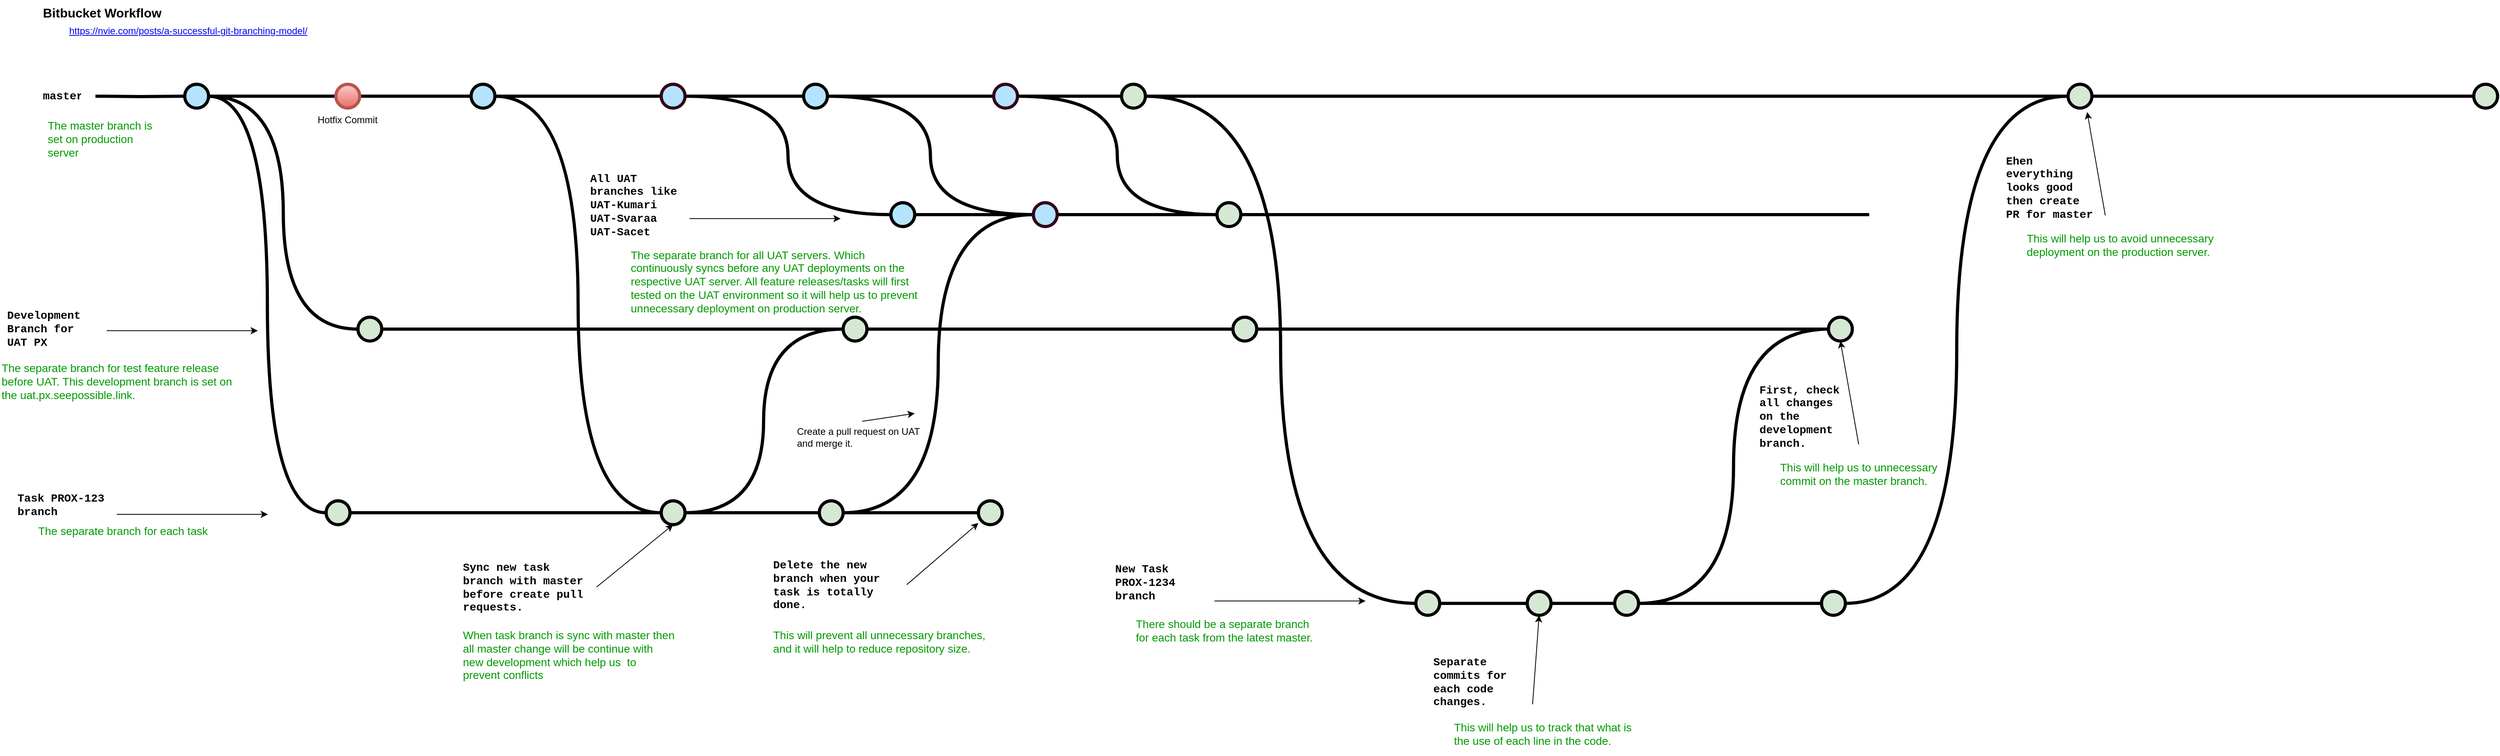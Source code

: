 <mxfile version="26.0.7" pages="3">
  <diagram id="yPxyJZ8AM_hMuL3Unpa9" name="MAGE 241 bitbucket flow">
    <mxGraphModel dx="2005" dy="1031" grid="1" gridSize="10" guides="1" tooltips="1" connect="1" arrows="1" fold="1" page="1" pageScale="1" pageWidth="1100" pageHeight="850" math="0" shadow="0">
      <root>
        <mxCell id="0" />
        <mxCell id="1" parent="0" />
        <mxCell id="uWUnNED6HEl2aK5fdaIb-7" value="Hotfix Commit" style="text;html=1;strokeColor=none;fillColor=none;align=center;verticalAlign=middle;whiteSpace=wrap;overflow=hidden;" parent="1" vertex="1">
          <mxGeometry x="427.25" y="226" width="80" height="30" as="geometry" />
        </mxCell>
        <mxCell id="uWUnNED6HEl2aK5fdaIb-8" value="" style="edgeStyle=orthogonalEdgeStyle;rounded=0;html=1;jettySize=auto;orthogonalLoop=1;plain-blue;endArrow=none;endFill=0;strokeWidth=4;strokeColor=#000000;entryX=0;entryY=0.5;entryDx=0;entryDy=0;entryPerimeter=0;" parent="1" source="uWUnNED6HEl2aK5fdaIb-10" target="9hBKPDzoitwpIBdzFDQ7-16" edge="1">
          <mxGeometry x="292.25" y="211" as="geometry">
            <mxPoint x="442.25" y="211" as="targetPoint" />
          </mxGeometry>
        </mxCell>
        <mxCell id="uWUnNED6HEl2aK5fdaIb-9" style="edgeStyle=orthogonalEdgeStyle;curved=1;rounded=0;html=1;exitX=1;exitY=0.5;exitPerimeter=0;entryX=0;entryY=0.5;entryPerimeter=0;endArrow=none;endFill=0;jettySize=auto;orthogonalLoop=1;strokeWidth=4;fontSize=15;entryDx=0;entryDy=0;" parent="1" source="uWUnNED6HEl2aK5fdaIb-10" target="uWUnNED6HEl2aK5fdaIb-69" edge="1">
          <mxGeometry relative="1" as="geometry">
            <mxPoint x="339.75" y="296" as="targetPoint" />
          </mxGeometry>
        </mxCell>
        <mxCell id="uWUnNED6HEl2aK5fdaIb-10" value="" style="verticalLabelPosition=bottom;verticalAlign=top;html=1;strokeWidth=4;shape=mxgraph.flowchart.on-page_reference;plain-blue;gradientColor=none;fillColor=#B5E3Fe;strokeColor=#000000;" parent="1" vertex="1">
          <mxGeometry x="262.25" y="196" width="30" height="30" as="geometry" />
        </mxCell>
        <mxCell id="uWUnNED6HEl2aK5fdaIb-80" value="" style="edgeStyle=orthogonalEdgeStyle;curved=1;rounded=0;orthogonalLoop=1;jettySize=auto;html=1;endArrow=none;endFill=0;strokeWidth=4;entryX=0;entryY=0.5;entryDx=0;entryDy=0;entryPerimeter=0;" parent="1" source="uWUnNED6HEl2aK5fdaIb-11" target="uWUnNED6HEl2aK5fdaIb-109" edge="1">
          <mxGeometry relative="1" as="geometry">
            <mxPoint x="734.5" y="211" as="targetPoint" />
          </mxGeometry>
        </mxCell>
        <mxCell id="uWUnNED6HEl2aK5fdaIb-11" value="" style="verticalLabelPosition=bottom;verticalAlign=top;html=1;strokeWidth=4;shape=mxgraph.flowchart.on-page_reference;plain-blue;gradientColor=none;strokeColor=#000000;fillColor=#B5E3FE;" parent="1" vertex="1">
          <mxGeometry x="622.25" y="196" width="30" height="30" as="geometry" />
        </mxCell>
        <mxCell id="uWUnNED6HEl2aK5fdaIb-109" value="" style="verticalLabelPosition=bottom;verticalAlign=top;html=1;strokeWidth=4;shape=mxgraph.flowchart.on-page_reference;plain-blue;gradientColor=none;strokeColor=#33001A;fillColor=#B5E3FE;" parent="1" vertex="1">
          <mxGeometry x="861.25" y="196" width="30" height="30" as="geometry" />
        </mxCell>
        <mxCell id="uWUnNED6HEl2aK5fdaIb-12" value="" style="edgeStyle=orthogonalEdgeStyle;rounded=0;html=1;jettySize=auto;orthogonalLoop=1;strokeWidth=4;endArrow=none;endFill=0;" parent="1" target="uWUnNED6HEl2aK5fdaIb-10" edge="1">
          <mxGeometry x="192.25" y="211" as="geometry">
            <mxPoint x="150" y="211" as="sourcePoint" />
          </mxGeometry>
        </mxCell>
        <mxCell id="uWUnNED6HEl2aK5fdaIb-13" value="master" style="text;html=1;strokeColor=none;fillColor=none;align=center;verticalAlign=middle;whiteSpace=wrap;overflow=hidden;fontSize=14;fontStyle=1;fontFamily=Courier New;" parent="1" vertex="1">
          <mxGeometry x="83" y="190" width="50" height="42" as="geometry" />
        </mxCell>
        <mxCell id="uWUnNED6HEl2aK5fdaIb-71" value="" style="edgeStyle=orthogonalEdgeStyle;rounded=0;orthogonalLoop=1;jettySize=auto;html=1;endArrow=none;endFill=0;strokeWidth=4;" parent="1" source="uWUnNED6HEl2aK5fdaIb-69" target="uWUnNED6HEl2aK5fdaIb-70" edge="1">
          <mxGeometry relative="1" as="geometry" />
        </mxCell>
        <mxCell id="uWUnNED6HEl2aK5fdaIb-69" value="" style="verticalLabelPosition=bottom;verticalAlign=top;html=1;strokeWidth=4;shape=mxgraph.flowchart.on-page_reference;plain-purple;gradientColor=none;strokeColor=#000000;fillColor=#D5E8D4;" parent="1" vertex="1">
          <mxGeometry x="440" y="720" width="30" height="30" as="geometry" />
        </mxCell>
        <mxCell id="uWUnNED6HEl2aK5fdaIb-96" value="" style="edgeStyle=orthogonalEdgeStyle;curved=1;rounded=0;orthogonalLoop=1;jettySize=auto;html=1;endArrow=none;endFill=0;strokeWidth=4;fontFamily=Courier New;fontColor=#009900;exitX=1;exitY=0.5;exitDx=0;exitDy=0;exitPerimeter=0;" parent="1" source="uWUnNED6HEl2aK5fdaIb-70" target="uWUnNED6HEl2aK5fdaIb-95" edge="1">
          <mxGeometry relative="1" as="geometry">
            <mxPoint x="648" y="735" as="sourcePoint" />
          </mxGeometry>
        </mxCell>
        <mxCell id="uWUnNED6HEl2aK5fdaIb-95" value="" style="verticalLabelPosition=bottom;verticalAlign=top;html=1;strokeWidth=4;shape=mxgraph.flowchart.on-page_reference;plain-purple;gradientColor=none;strokeColor=#000000;fillColor=#D5E8D4;" parent="1" vertex="1">
          <mxGeometry x="1060" y="720" width="30" height="30" as="geometry" />
        </mxCell>
        <mxCell id="uWUnNED6HEl2aK5fdaIb-76" value="Task PROX-123 branch" style="text;html=1;strokeColor=none;fillColor=none;align=left;verticalAlign=middle;whiteSpace=wrap;overflow=hidden;fontSize=14;fontStyle=1;fontFamily=Courier New;" parent="1" vertex="1">
          <mxGeometry x="50" y="703" width="118.75" height="44" as="geometry" />
        </mxCell>
        <mxCell id="uWUnNED6HEl2aK5fdaIb-87" value="The separate branch for each task" style="text;html=1;strokeColor=none;fillColor=none;align=left;verticalAlign=middle;whiteSpace=wrap;overflow=hidden;fontSize=14;fontStyle=0;fontColor=#009900;" parent="1" vertex="1">
          <mxGeometry x="75.75" y="747" width="240" height="20" as="geometry" />
        </mxCell>
        <mxCell id="uWUnNED6HEl2aK5fdaIb-90" value="The master branch is set on production server" style="text;html=1;strokeColor=none;fillColor=none;align=left;verticalAlign=middle;whiteSpace=wrap;overflow=hidden;fontSize=14;fontStyle=0;fontColor=#009900;" parent="1" vertex="1">
          <mxGeometry x="88.25" y="220" width="146.75" height="90" as="geometry" />
        </mxCell>
        <mxCell id="uWUnNED6HEl2aK5fdaIb-92" value="" style="endArrow=classic;html=1;strokeWidth=1;fontFamily=Courier New;fontColor=#009900;" parent="1" edge="1">
          <mxGeometry width="50" height="50" relative="1" as="geometry">
            <mxPoint x="176.75" y="737" as="sourcePoint" />
            <mxPoint x="366.75" y="737" as="targetPoint" />
          </mxGeometry>
        </mxCell>
        <mxCell id="uWUnNED6HEl2aK5fdaIb-115" style="edgeStyle=orthogonalEdgeStyle;curved=1;rounded=0;orthogonalLoop=1;jettySize=auto;html=1;entryX=0;entryY=0.5;entryDx=0;entryDy=0;entryPerimeter=0;endArrow=none;endFill=0;strokeWidth=4;fontFamily=Courier New;fontColor=#009900;exitX=1;exitY=0.5;exitDx=0;exitDy=0;exitPerimeter=0;" parent="1" source="uWUnNED6HEl2aK5fdaIb-95" target="I5byg4Dw6MZeF2XGElsW-44" edge="1">
          <mxGeometry relative="1" as="geometry">
            <mxPoint x="816.75" y="296" as="sourcePoint" />
          </mxGeometry>
        </mxCell>
        <UserObject label="Bitbucket Workflow" link="https://nvie.com/posts/a-successful-git-branching-model/" id="9hBKPDzoitwpIBdzFDQ7-2">
          <mxCell style="text;whiteSpace=wrap;html=1;fontStyle=1;fontSize=16;" parent="1" vertex="1">
            <mxGeometry x="82.25" y="90" width="427.75" height="20" as="geometry" />
          </mxCell>
        </UserObject>
        <UserObject label="&lt;a href=&quot;https://nvie.com/posts/a-successful-git-branching-model/&quot;&gt;https://nvie.com/posts/a-successful-git-branching-model/&lt;/a&gt;" link="https://nvie.com/posts/a-successful-git-branching-model/" id="9hBKPDzoitwpIBdzFDQ7-3">
          <mxCell style="text;whiteSpace=wrap;html=1;" parent="1" vertex="1">
            <mxGeometry x="115" y="115" width="355" height="20" as="geometry" />
          </mxCell>
        </UserObject>
        <mxCell id="9hBKPDzoitwpIBdzFDQ7-14" value="" style="endArrow=classic;html=1;strokeWidth=1;fontFamily=Courier New;fontColor=#009900;exitX=0.5;exitY=0;exitDx=0;exitDy=0;" parent="1" edge="1" source="9hBKPDzoitwpIBdzFDQ7-15">
          <mxGeometry width="50" height="50" relative="1" as="geometry">
            <mxPoint x="1235.37" y="619" as="sourcePoint" />
            <mxPoint x="1180" y="610" as="targetPoint" />
          </mxGeometry>
        </mxCell>
        <mxCell id="9hBKPDzoitwpIBdzFDQ7-15" value="&lt;span style=&quot;text-align: center;&quot;&gt;Create a pull request on UAT and merge it.&lt;/span&gt;&lt;span style=&quot;text-align: center&quot;&gt;&lt;br&gt;&lt;/span&gt;" style="text;html=1;strokeColor=none;fillColor=none;align=left;verticalAlign=middle;whiteSpace=wrap;overflow=hidden;fontSize=12;fontStyle=0;fontColor=#000000;" parent="1" vertex="1">
          <mxGeometry x="1030" y="620" width="167.75" height="39" as="geometry" />
        </mxCell>
        <mxCell id="9hBKPDzoitwpIBdzFDQ7-21" value="" style="edgeStyle=orthogonalEdgeStyle;rounded=0;orthogonalLoop=1;jettySize=auto;html=1;fontSize=15;endArrow=none;endFill=0;strokeWidth=4;entryX=0;entryY=0.5;entryDx=0;entryDy=0;entryPerimeter=0;" parent="1" source="9hBKPDzoitwpIBdzFDQ7-16" target="uWUnNED6HEl2aK5fdaIb-11" edge="1">
          <mxGeometry relative="1" as="geometry">
            <mxPoint x="560.25" y="211" as="targetPoint" />
          </mxGeometry>
        </mxCell>
        <mxCell id="9hBKPDzoitwpIBdzFDQ7-16" value="" style="verticalLabelPosition=bottom;verticalAlign=top;html=1;strokeWidth=4;shape=mxgraph.flowchart.on-page_reference;plain-blue;gradientColor=#EA6B66;strokeColor=#B85450;fillColor=#F8CECC;" parent="1" vertex="1">
          <mxGeometry x="452.25" y="196" width="30" height="30" as="geometry" />
        </mxCell>
        <mxCell id="WtjMQ222cX0SoquJrzY8-1" style="edgeStyle=orthogonalEdgeStyle;curved=1;rounded=0;html=1;entryX=0;entryY=0.5;entryPerimeter=0;endArrow=none;endFill=0;jettySize=auto;orthogonalLoop=1;strokeWidth=4;fontSize=15;entryDx=0;entryDy=0;" parent="1" source="uWUnNED6HEl2aK5fdaIb-10" target="WtjMQ222cX0SoquJrzY8-3" edge="1">
          <mxGeometry relative="1" as="geometry">
            <mxPoint x="547.75" y="65" as="targetPoint" />
            <mxPoint x="490" y="210" as="sourcePoint" />
          </mxGeometry>
        </mxCell>
        <mxCell id="WtjMQ222cX0SoquJrzY8-2" value="" style="edgeStyle=orthogonalEdgeStyle;rounded=0;orthogonalLoop=1;jettySize=auto;html=1;endArrow=none;endFill=0;strokeWidth=4;" parent="1" source="WtjMQ222cX0SoquJrzY8-3" target="WtjMQ222cX0SoquJrzY8-4" edge="1">
          <mxGeometry relative="1" as="geometry" />
        </mxCell>
        <mxCell id="WtjMQ222cX0SoquJrzY8-3" value="" style="verticalLabelPosition=bottom;verticalAlign=top;html=1;strokeWidth=4;shape=mxgraph.flowchart.on-page_reference;plain-purple;gradientColor=none;strokeColor=#000000;fillColor=#D5E8D4;" parent="1" vertex="1">
          <mxGeometry x="480" y="489" width="30" height="30" as="geometry" />
        </mxCell>
        <mxCell id="WtjMQ222cX0SoquJrzY8-4" value="" style="verticalLabelPosition=bottom;verticalAlign=top;html=1;strokeWidth=4;shape=mxgraph.flowchart.on-page_reference;plain-purple;gradientColor=none;strokeColor=#000000;fillColor=#D5E8D4;" parent="1" vertex="1">
          <mxGeometry x="1090" y="489" width="30" height="30" as="geometry" />
        </mxCell>
        <mxCell id="WtjMQ222cX0SoquJrzY8-5" value="" style="edgeStyle=orthogonalEdgeStyle;curved=1;rounded=0;orthogonalLoop=1;jettySize=auto;html=1;endArrow=none;endFill=0;strokeWidth=4;fontFamily=Courier New;fontColor=#009900;exitX=1;exitY=0.5;exitDx=0;exitDy=0;exitPerimeter=0;" parent="1" source="WtjMQ222cX0SoquJrzY8-4" target="WtjMQ222cX0SoquJrzY8-6" edge="1">
          <mxGeometry relative="1" as="geometry">
            <mxPoint x="856" y="504" as="sourcePoint" />
          </mxGeometry>
        </mxCell>
        <mxCell id="WtjMQ222cX0SoquJrzY8-6" value="" style="verticalLabelPosition=bottom;verticalAlign=top;html=1;strokeWidth=4;shape=mxgraph.flowchart.on-page_reference;plain-purple;gradientColor=none;strokeColor=#000000;fillColor=#D5E8D4;" parent="1" vertex="1">
          <mxGeometry x="1580" y="489" width="30" height="30" as="geometry" />
        </mxCell>
        <mxCell id="WtjMQ222cX0SoquJrzY8-13" value="" style="edgeStyle=orthogonalEdgeStyle;curved=1;rounded=0;orthogonalLoop=1;jettySize=auto;html=1;endArrow=none;endFill=0;strokeWidth=4;entryX=0;entryY=0.5;entryDx=0;entryDy=0;entryPerimeter=0;" parent="1" source="WtjMQ222cX0SoquJrzY8-14" target="WtjMQ222cX0SoquJrzY8-15" edge="1">
          <mxGeometry relative="1" as="geometry">
            <mxPoint x="1152.5" y="211" as="targetPoint" />
          </mxGeometry>
        </mxCell>
        <mxCell id="WtjMQ222cX0SoquJrzY8-14" value="" style="verticalLabelPosition=bottom;verticalAlign=top;html=1;strokeWidth=4;shape=mxgraph.flowchart.on-page_reference;plain-blue;gradientColor=none;strokeColor=#000000;fillColor=#B5E3FE;" parent="1" vertex="1">
          <mxGeometry x="1040.25" y="196" width="30" height="30" as="geometry" />
        </mxCell>
        <mxCell id="WtjMQ222cX0SoquJrzY8-15" value="" style="verticalLabelPosition=bottom;verticalAlign=top;html=1;strokeWidth=4;shape=mxgraph.flowchart.on-page_reference;plain-blue;gradientColor=none;strokeColor=#33001A;fillColor=#B5E3FE;" parent="1" vertex="1">
          <mxGeometry x="1279.25" y="196" width="30" height="30" as="geometry" />
        </mxCell>
        <mxCell id="WtjMQ222cX0SoquJrzY8-16" value="" style="edgeStyle=orthogonalEdgeStyle;rounded=0;orthogonalLoop=1;jettySize=auto;html=1;fontSize=15;endArrow=none;endFill=0;strokeWidth=4;entryX=0;entryY=0.5;entryDx=0;entryDy=0;entryPerimeter=0;exitX=1;exitY=0.5;exitDx=0;exitDy=0;exitPerimeter=0;" parent="1" source="uWUnNED6HEl2aK5fdaIb-109" target="WtjMQ222cX0SoquJrzY8-14" edge="1">
          <mxGeometry relative="1" as="geometry">
            <mxPoint x="978.25" y="211" as="targetPoint" />
            <mxPoint x="900" y="211" as="sourcePoint" />
          </mxGeometry>
        </mxCell>
        <mxCell id="WtjMQ222cX0SoquJrzY8-17" value="Development Branch for UAT PX" style="text;html=1;strokeColor=none;fillColor=none;align=left;verticalAlign=middle;whiteSpace=wrap;overflow=hidden;fontSize=14;fontStyle=1;fontFamily=Courier New;" parent="1" vertex="1">
          <mxGeometry x="37.38" y="471" width="118.75" height="66" as="geometry" />
        </mxCell>
        <mxCell id="WtjMQ222cX0SoquJrzY8-18" value="The separate branch for test feature release before UAT. This development branch is set on the uat.px.seepossible.link." style="text;html=1;strokeColor=none;fillColor=none;align=left;verticalAlign=middle;whiteSpace=wrap;overflow=hidden;fontSize=14;fontStyle=0;fontColor=#009900;" parent="1" vertex="1">
          <mxGeometry x="30" y="540" width="298.25" height="60" as="geometry" />
        </mxCell>
        <mxCell id="WtjMQ222cX0SoquJrzY8-19" value="" style="endArrow=classic;html=1;strokeWidth=1;fontFamily=Courier New;fontColor=#009900;" parent="1" edge="1">
          <mxGeometry width="50" height="50" relative="1" as="geometry">
            <mxPoint x="164.13" y="506" as="sourcePoint" />
            <mxPoint x="354.13" y="506" as="targetPoint" />
          </mxGeometry>
        </mxCell>
        <mxCell id="I5byg4Dw6MZeF2XGElsW-1" style="edgeStyle=orthogonalEdgeStyle;curved=1;rounded=0;orthogonalLoop=1;jettySize=auto;html=1;endArrow=none;endFill=0;strokeWidth=4;fontFamily=Courier New;fontColor=#009900;entryX=0;entryY=0.5;entryDx=0;entryDy=0;entryPerimeter=0;" edge="1" parent="1" source="uWUnNED6HEl2aK5fdaIb-70" target="WtjMQ222cX0SoquJrzY8-4">
          <mxGeometry relative="1" as="geometry">
            <mxPoint x="1100" y="745" as="sourcePoint" />
            <mxPoint x="1080" y="500" as="targetPoint" />
            <Array as="points">
              <mxPoint x="990" y="735" />
              <mxPoint x="990" y="504" />
            </Array>
          </mxGeometry>
        </mxCell>
        <mxCell id="I5byg4Dw6MZeF2XGElsW-2" value="" style="edgeStyle=orthogonalEdgeStyle;curved=1;rounded=0;orthogonalLoop=1;jettySize=auto;html=1;endArrow=none;endFill=0;strokeWidth=4;fontFamily=Courier New;fontColor=#009900;" edge="1" parent="1" target="I5byg4Dw6MZeF2XGElsW-3" source="uWUnNED6HEl2aK5fdaIb-95">
          <mxGeometry relative="1" as="geometry">
            <mxPoint x="1350" y="735" as="sourcePoint" />
          </mxGeometry>
        </mxCell>
        <mxCell id="I5byg4Dw6MZeF2XGElsW-3" value="" style="verticalLabelPosition=bottom;verticalAlign=top;html=1;strokeWidth=4;shape=mxgraph.flowchart.on-page_reference;plain-purple;gradientColor=none;strokeColor=#000000;fillColor=#D5E8D4;" vertex="1" parent="1">
          <mxGeometry x="1260" y="720" width="30" height="30" as="geometry" />
        </mxCell>
        <mxCell id="I5byg4Dw6MZeF2XGElsW-4" style="edgeStyle=orthogonalEdgeStyle;curved=1;rounded=0;html=1;endArrow=none;endFill=0;jettySize=auto;orthogonalLoop=1;strokeWidth=4;fontSize=15;exitX=1;exitY=0.5;exitDx=0;exitDy=0;exitPerimeter=0;entryX=0;entryY=0.5;entryDx=0;entryDy=0;entryPerimeter=0;" edge="1" parent="1" source="uWUnNED6HEl2aK5fdaIb-70" target="uWUnNED6HEl2aK5fdaIb-95">
          <mxGeometry relative="1" as="geometry">
            <mxPoint x="1650" y="740" as="targetPoint" />
            <mxPoint x="573.63" y="270" as="sourcePoint" />
          </mxGeometry>
        </mxCell>
        <mxCell id="I5byg4Dw6MZeF2XGElsW-5" value="" style="edgeStyle=orthogonalEdgeStyle;curved=1;rounded=0;html=1;endArrow=none;endFill=0;jettySize=auto;orthogonalLoop=1;strokeWidth=4;fontSize=15;exitX=1;exitY=0.5;exitDx=0;exitDy=0;exitPerimeter=0;entryX=0;entryY=0.5;entryDx=0;entryDy=0;entryPerimeter=0;" edge="1" parent="1" source="uWUnNED6HEl2aK5fdaIb-11" target="uWUnNED6HEl2aK5fdaIb-70">
          <mxGeometry relative="1" as="geometry">
            <mxPoint x="1060" y="735" as="targetPoint" />
            <mxPoint x="652" y="211" as="sourcePoint" />
          </mxGeometry>
        </mxCell>
        <mxCell id="uWUnNED6HEl2aK5fdaIb-70" value="" style="verticalLabelPosition=bottom;verticalAlign=top;html=1;strokeWidth=4;shape=mxgraph.flowchart.on-page_reference;plain-purple;gradientColor=none;strokeColor=#000000;fillColor=#D5E8D4;" parent="1" vertex="1">
          <mxGeometry x="861.25" y="720" width="30" height="30" as="geometry" />
        </mxCell>
        <mxCell id="I5byg4Dw6MZeF2XGElsW-6" value="Sync new task branch with master before create pull requests." style="text;html=1;strokeColor=none;fillColor=none;align=left;verticalAlign=middle;whiteSpace=wrap;overflow=hidden;fontSize=14;fontStyle=1;fontFamily=Courier New;" vertex="1" parent="1">
          <mxGeometry x="610" y="790" width="170" height="77" as="geometry" />
        </mxCell>
        <mxCell id="I5byg4Dw6MZeF2XGElsW-7" value="When task branch is sync with master then all master change will be continue with new development which help us&amp;nbsp; to prevent conflicts" style="text;html=1;strokeColor=none;fillColor=none;align=left;verticalAlign=middle;whiteSpace=wrap;overflow=hidden;fontSize=14;fontStyle=0;fontColor=#009900;" vertex="1" parent="1">
          <mxGeometry x="610" y="867" width="270" height="93" as="geometry" />
        </mxCell>
        <mxCell id="I5byg4Dw6MZeF2XGElsW-8" value="" style="endArrow=classic;html=1;strokeWidth=1;fontFamily=Courier New;fontColor=#009900;exitX=1;exitY=0.5;exitDx=0;exitDy=0;entryX=0.5;entryY=1;entryDx=0;entryDy=0;entryPerimeter=0;" edge="1" parent="1" source="I5byg4Dw6MZeF2XGElsW-6" target="uWUnNED6HEl2aK5fdaIb-70">
          <mxGeometry width="50" height="50" relative="1" as="geometry">
            <mxPoint x="546.75" y="316" as="sourcePoint" />
            <mxPoint x="736.75" y="316" as="targetPoint" />
          </mxGeometry>
        </mxCell>
        <mxCell id="I5byg4Dw6MZeF2XGElsW-9" value="" style="edgeStyle=orthogonalEdgeStyle;curved=1;rounded=0;orthogonalLoop=1;jettySize=auto;html=1;endArrow=none;endFill=0;strokeWidth=4;fontFamily=Courier New;fontColor=#009900;exitX=1;exitY=0.5;exitDx=0;exitDy=0;exitPerimeter=0;" edge="1" parent="1" target="I5byg4Dw6MZeF2XGElsW-10" source="I5byg4Dw6MZeF2XGElsW-36">
          <mxGeometry relative="1" as="geometry">
            <mxPoint x="1330" y="211" as="sourcePoint" />
          </mxGeometry>
        </mxCell>
        <mxCell id="I5byg4Dw6MZeF2XGElsW-10" value="" style="verticalLabelPosition=bottom;verticalAlign=top;html=1;strokeWidth=4;shape=mxgraph.flowchart.on-page_reference;plain-purple;gradientColor=none;strokeColor=#000000;fillColor=#D5E8D4;" vertex="1" parent="1">
          <mxGeometry x="3140" y="196" width="30" height="30" as="geometry" />
        </mxCell>
        <mxCell id="I5byg4Dw6MZeF2XGElsW-11" value="Delete the new branch when your task is totally done." style="text;html=1;strokeColor=none;fillColor=none;align=left;verticalAlign=middle;whiteSpace=wrap;overflow=hidden;fontSize=14;fontStyle=1;fontFamily=Courier New;" vertex="1" parent="1">
          <mxGeometry x="1000" y="787" width="170" height="77" as="geometry" />
        </mxCell>
        <mxCell id="I5byg4Dw6MZeF2XGElsW-12" value="This will prevent all unnecessary branches, and it will help to reduce repository size." style="text;html=1;strokeColor=none;fillColor=none;align=left;verticalAlign=middle;whiteSpace=wrap;overflow=hidden;fontSize=14;fontStyle=0;fontColor=#009900;" vertex="1" parent="1">
          <mxGeometry x="1000" y="850" width="270" height="93" as="geometry" />
        </mxCell>
        <mxCell id="I5byg4Dw6MZeF2XGElsW-13" value="" style="endArrow=classic;html=1;strokeWidth=1;fontFamily=Courier New;fontColor=#009900;exitX=1;exitY=0.5;exitDx=0;exitDy=0;" edge="1" parent="1" source="I5byg4Dw6MZeF2XGElsW-11" target="I5byg4Dw6MZeF2XGElsW-3">
          <mxGeometry width="50" height="50" relative="1" as="geometry">
            <mxPoint x="936.75" y="313" as="sourcePoint" />
            <mxPoint x="1266" y="747" as="targetPoint" />
          </mxGeometry>
        </mxCell>
        <mxCell id="I5byg4Dw6MZeF2XGElsW-15" value="" style="edgeStyle=orthogonalEdgeStyle;curved=1;rounded=0;orthogonalLoop=1;jettySize=auto;html=1;endArrow=none;endFill=0;strokeWidth=4;fontFamily=Courier New;fontColor=#009900;exitX=1;exitY=0.5;exitDx=0;exitDy=0;exitPerimeter=0;" edge="1" parent="1" source="WtjMQ222cX0SoquJrzY8-15" target="I5byg4Dw6MZeF2XGElsW-14">
          <mxGeometry relative="1" as="geometry">
            <mxPoint x="1309" y="211" as="sourcePoint" />
            <mxPoint x="3640" y="211" as="targetPoint" />
          </mxGeometry>
        </mxCell>
        <mxCell id="I5byg4Dw6MZeF2XGElsW-14" value="" style="verticalLabelPosition=bottom;verticalAlign=top;html=1;strokeWidth=4;shape=mxgraph.flowchart.on-page_reference;plain-purple;gradientColor=none;strokeColor=#000000;fillColor=#D5E8D4;" vertex="1" parent="1">
          <mxGeometry x="1440" y="196" width="30" height="30" as="geometry" />
        </mxCell>
        <mxCell id="I5byg4Dw6MZeF2XGElsW-16" style="edgeStyle=orthogonalEdgeStyle;curved=1;rounded=0;html=1;exitX=1;exitY=0.5;exitPerimeter=0;entryX=0;entryY=0.5;entryPerimeter=0;endArrow=none;endFill=0;jettySize=auto;orthogonalLoop=1;strokeWidth=4;fontSize=15;entryDx=0;entryDy=0;" edge="1" parent="1" source="I5byg4Dw6MZeF2XGElsW-21">
          <mxGeometry relative="1" as="geometry">
            <mxPoint x="1820" y="844" as="targetPoint" />
            <mxPoint x="1672" y="320" as="sourcePoint" />
          </mxGeometry>
        </mxCell>
        <mxCell id="I5byg4Dw6MZeF2XGElsW-18" value="New Task PROX-1234 branch" style="text;html=1;strokeColor=none;fillColor=none;align=left;verticalAlign=middle;whiteSpace=wrap;overflow=hidden;fontSize=14;fontStyle=1;fontFamily=Courier New;" vertex="1" parent="1">
          <mxGeometry x="1430" y="790" width="118.75" height="66" as="geometry" />
        </mxCell>
        <mxCell id="I5byg4Dw6MZeF2XGElsW-19" value="There should be a separate branch for each task from the latest master." style="text;html=1;strokeColor=none;fillColor=none;align=left;verticalAlign=middle;whiteSpace=wrap;overflow=hidden;fontSize=14;fontStyle=0;fontColor=#009900;" vertex="1" parent="1">
          <mxGeometry x="1455.75" y="856" width="240" height="54" as="geometry" />
        </mxCell>
        <mxCell id="I5byg4Dw6MZeF2XGElsW-20" value="" style="endArrow=classic;html=1;strokeWidth=1;fontFamily=Courier New;fontColor=#009900;" edge="1" parent="1">
          <mxGeometry width="50" height="50" relative="1" as="geometry">
            <mxPoint x="1556.75" y="846" as="sourcePoint" />
            <mxPoint x="1746.75" y="846" as="targetPoint" />
          </mxGeometry>
        </mxCell>
        <mxCell id="I5byg4Dw6MZeF2XGElsW-22" value="" style="edgeStyle=orthogonalEdgeStyle;curved=1;rounded=0;html=1;exitX=1;exitY=0.5;exitPerimeter=0;entryX=0;entryY=0.5;entryPerimeter=0;endArrow=none;endFill=0;jettySize=auto;orthogonalLoop=1;strokeWidth=4;fontSize=15;entryDx=0;entryDy=0;exitDx=0;exitDy=0;" edge="1" parent="1" source="I5byg4Dw6MZeF2XGElsW-14" target="I5byg4Dw6MZeF2XGElsW-21">
          <mxGeometry relative="1" as="geometry">
            <mxPoint x="1820" y="844" as="targetPoint" />
            <mxPoint x="1672" y="320" as="sourcePoint" />
          </mxGeometry>
        </mxCell>
        <mxCell id="I5byg4Dw6MZeF2XGElsW-21" value="" style="verticalLabelPosition=bottom;verticalAlign=top;html=1;strokeWidth=4;shape=mxgraph.flowchart.on-page_reference;plain-purple;gradientColor=none;strokeColor=#000000;fillColor=#D5E8D4;" vertex="1" parent="1">
          <mxGeometry x="1810" y="834" width="30" height="30" as="geometry" />
        </mxCell>
        <mxCell id="I5byg4Dw6MZeF2XGElsW-23" value="" style="edgeStyle=orthogonalEdgeStyle;curved=1;rounded=0;orthogonalLoop=1;jettySize=auto;html=1;endArrow=none;endFill=0;strokeWidth=4;fontFamily=Courier New;fontColor=#009900;exitX=1;exitY=0.5;exitDx=0;exitDy=0;exitPerimeter=0;" edge="1" parent="1" target="I5byg4Dw6MZeF2XGElsW-24" source="WtjMQ222cX0SoquJrzY8-6">
          <mxGeometry relative="1" as="geometry">
            <mxPoint x="2230" y="504" as="sourcePoint" />
          </mxGeometry>
        </mxCell>
        <mxCell id="I5byg4Dw6MZeF2XGElsW-24" value="" style="verticalLabelPosition=bottom;verticalAlign=top;html=1;strokeWidth=4;shape=mxgraph.flowchart.on-page_reference;plain-purple;gradientColor=none;strokeColor=#000000;fillColor=#D5E8D4;" vertex="1" parent="1">
          <mxGeometry x="2328.75" y="489" width="30" height="30" as="geometry" />
        </mxCell>
        <mxCell id="I5byg4Dw6MZeF2XGElsW-25" value="" style="edgeStyle=orthogonalEdgeStyle;curved=1;rounded=0;orthogonalLoop=1;jettySize=auto;html=1;endArrow=none;endFill=0;strokeWidth=4;fontFamily=Courier New;fontColor=#009900;exitX=1;exitY=0.5;exitDx=0;exitDy=0;exitPerimeter=0;entryX=0;entryY=0.5;entryDx=0;entryDy=0;entryPerimeter=0;" edge="1" parent="1" source="I5byg4Dw6MZeF2XGElsW-28" target="I5byg4Dw6MZeF2XGElsW-24">
          <mxGeometry relative="1" as="geometry">
            <mxPoint x="1990" y="650" as="sourcePoint" />
            <mxPoint x="2540" y="849" as="targetPoint" />
          </mxGeometry>
        </mxCell>
        <mxCell id="I5byg4Dw6MZeF2XGElsW-27" value="" style="edgeStyle=orthogonalEdgeStyle;curved=1;rounded=0;orthogonalLoop=1;jettySize=auto;html=1;endArrow=none;endFill=0;strokeWidth=4;fontFamily=Courier New;fontColor=#009900;exitX=1;exitY=0.5;exitDx=0;exitDy=0;exitPerimeter=0;" edge="1" parent="1" source="I5byg4Dw6MZeF2XGElsW-21" target="I5byg4Dw6MZeF2XGElsW-26">
          <mxGeometry relative="1" as="geometry">
            <mxPoint x="1840" y="849" as="sourcePoint" />
            <mxPoint x="2540" y="849" as="targetPoint" />
          </mxGeometry>
        </mxCell>
        <mxCell id="I5byg4Dw6MZeF2XGElsW-26" value="" style="verticalLabelPosition=bottom;verticalAlign=top;html=1;strokeWidth=4;shape=mxgraph.flowchart.on-page_reference;plain-purple;gradientColor=none;strokeColor=#000000;fillColor=#D5E8D4;" vertex="1" parent="1">
          <mxGeometry x="1950" y="834" width="30" height="30" as="geometry" />
        </mxCell>
        <mxCell id="I5byg4Dw6MZeF2XGElsW-29" value="" style="edgeStyle=orthogonalEdgeStyle;curved=1;rounded=0;orthogonalLoop=1;jettySize=auto;html=1;endArrow=none;endFill=0;strokeWidth=4;fontFamily=Courier New;fontColor=#009900;exitX=1;exitY=0.5;exitDx=0;exitDy=0;exitPerimeter=0;" edge="1" parent="1" source="I5byg4Dw6MZeF2XGElsW-26" target="I5byg4Dw6MZeF2XGElsW-28">
          <mxGeometry relative="1" as="geometry">
            <mxPoint x="1980" y="849" as="sourcePoint" />
            <mxPoint x="2540" y="849" as="targetPoint" />
          </mxGeometry>
        </mxCell>
        <mxCell id="I5byg4Dw6MZeF2XGElsW-28" value="" style="verticalLabelPosition=bottom;verticalAlign=top;html=1;strokeWidth=4;shape=mxgraph.flowchart.on-page_reference;plain-purple;gradientColor=none;strokeColor=#000000;fillColor=#D5E8D4;" vertex="1" parent="1">
          <mxGeometry x="2060" y="834" width="30" height="30" as="geometry" />
        </mxCell>
        <mxCell id="I5byg4Dw6MZeF2XGElsW-30" value="Separate commits for each code changes." style="text;html=1;strokeColor=none;fillColor=none;align=left;verticalAlign=middle;whiteSpace=wrap;overflow=hidden;fontSize=14;fontStyle=1;fontFamily=Courier New;" vertex="1" parent="1">
          <mxGeometry x="1830" y="910" width="118.75" height="76" as="geometry" />
        </mxCell>
        <mxCell id="I5byg4Dw6MZeF2XGElsW-31" value="This will help us to track that what is the use of each line in the code." style="text;html=1;strokeColor=none;fillColor=none;align=left;verticalAlign=middle;whiteSpace=wrap;overflow=hidden;fontSize=14;fontStyle=0;fontColor=#009900;" vertex="1" parent="1">
          <mxGeometry x="1855.75" y="986" width="240" height="54" as="geometry" />
        </mxCell>
        <mxCell id="I5byg4Dw6MZeF2XGElsW-32" value="" style="endArrow=classic;html=1;strokeWidth=1;fontFamily=Courier New;fontColor=#009900;entryX=0.5;entryY=1;entryDx=0;entryDy=0;entryPerimeter=0;" edge="1" parent="1" target="I5byg4Dw6MZeF2XGElsW-26">
          <mxGeometry width="50" height="50" relative="1" as="geometry">
            <mxPoint x="1956.75" y="976" as="sourcePoint" />
            <mxPoint x="2146.75" y="976" as="targetPoint" />
          </mxGeometry>
        </mxCell>
        <mxCell id="I5byg4Dw6MZeF2XGElsW-33" value="" style="edgeStyle=orthogonalEdgeStyle;curved=1;rounded=0;orthogonalLoop=1;jettySize=auto;html=1;endArrow=none;endFill=0;strokeWidth=4;fontFamily=Courier New;fontColor=#009900;exitX=1;exitY=0.5;exitDx=0;exitDy=0;exitPerimeter=0;" edge="1" parent="1" target="I5byg4Dw6MZeF2XGElsW-34" source="I5byg4Dw6MZeF2XGElsW-28">
          <mxGeometry relative="1" as="geometry">
            <mxPoint x="2695" y="835" as="sourcePoint" />
            <mxPoint x="3255" y="835" as="targetPoint" />
          </mxGeometry>
        </mxCell>
        <mxCell id="I5byg4Dw6MZeF2XGElsW-34" value="" style="verticalLabelPosition=bottom;verticalAlign=top;html=1;strokeWidth=4;shape=mxgraph.flowchart.on-page_reference;plain-purple;gradientColor=none;strokeColor=#000000;fillColor=#D5E8D4;" vertex="1" parent="1">
          <mxGeometry x="2320" y="834" width="30" height="30" as="geometry" />
        </mxCell>
        <mxCell id="I5byg4Dw6MZeF2XGElsW-35" value="" style="edgeStyle=orthogonalEdgeStyle;curved=1;rounded=0;orthogonalLoop=1;jettySize=auto;html=1;endArrow=none;endFill=0;strokeWidth=4;fontFamily=Courier New;fontColor=#009900;exitX=1;exitY=0.5;exitDx=0;exitDy=0;exitPerimeter=0;entryX=0;entryY=0.5;entryDx=0;entryDy=0;entryPerimeter=0;" edge="1" parent="1" source="I5byg4Dw6MZeF2XGElsW-34" target="I5byg4Dw6MZeF2XGElsW-36">
          <mxGeometry relative="1" as="geometry">
            <mxPoint x="2470" y="766.5" as="sourcePoint" />
            <mxPoint x="3070" y="421.5" as="targetPoint" />
          </mxGeometry>
        </mxCell>
        <mxCell id="I5byg4Dw6MZeF2XGElsW-37" value="" style="edgeStyle=orthogonalEdgeStyle;curved=1;rounded=0;orthogonalLoop=1;jettySize=auto;html=1;endArrow=none;endFill=0;strokeWidth=4;fontFamily=Courier New;fontColor=#009900;exitX=1;exitY=0.5;exitDx=0;exitDy=0;exitPerimeter=0;" edge="1" parent="1" source="I5byg4Dw6MZeF2XGElsW-14" target="I5byg4Dw6MZeF2XGElsW-36">
          <mxGeometry relative="1" as="geometry">
            <mxPoint x="1470" y="211" as="sourcePoint" />
            <mxPoint x="3640" y="211" as="targetPoint" />
          </mxGeometry>
        </mxCell>
        <mxCell id="I5byg4Dw6MZeF2XGElsW-36" value="" style="verticalLabelPosition=bottom;verticalAlign=top;html=1;strokeWidth=4;shape=mxgraph.flowchart.on-page_reference;plain-purple;gradientColor=none;strokeColor=#000000;fillColor=#D5E8D4;" vertex="1" parent="1">
          <mxGeometry x="2630" y="196" width="30" height="30" as="geometry" />
        </mxCell>
        <mxCell id="I5byg4Dw6MZeF2XGElsW-38" value="First, check all changes on the development branch." style="text;html=1;strokeColor=none;fillColor=none;align=left;verticalAlign=middle;whiteSpace=wrap;overflow=hidden;fontSize=14;fontStyle=1;fontFamily=Courier New;" vertex="1" parent="1">
          <mxGeometry x="2240" y="568" width="118.75" height="91" as="geometry" />
        </mxCell>
        <mxCell id="I5byg4Dw6MZeF2XGElsW-39" value="This will help us to unnecessary commit on the master branch." style="text;html=1;strokeColor=none;fillColor=none;align=left;verticalAlign=middle;whiteSpace=wrap;overflow=hidden;fontSize=14;fontStyle=0;fontColor=#009900;" vertex="1" parent="1">
          <mxGeometry x="2265.75" y="659" width="240" height="54" as="geometry" />
        </mxCell>
        <mxCell id="I5byg4Dw6MZeF2XGElsW-40" value="" style="endArrow=classic;html=1;strokeWidth=1;fontFamily=Courier New;fontColor=#009900;entryX=0.5;entryY=1;entryDx=0;entryDy=0;entryPerimeter=0;" edge="1" parent="1" target="I5byg4Dw6MZeF2XGElsW-24">
          <mxGeometry width="50" height="50" relative="1" as="geometry">
            <mxPoint x="2366.75" y="649" as="sourcePoint" />
            <mxPoint x="2375" y="537" as="targetPoint" />
          </mxGeometry>
        </mxCell>
        <mxCell id="I5byg4Dw6MZeF2XGElsW-41" style="edgeStyle=orthogonalEdgeStyle;curved=1;rounded=0;orthogonalLoop=1;jettySize=auto;html=1;entryX=0;entryY=0.5;entryDx=0;entryDy=0;entryPerimeter=0;endArrow=none;endFill=0;strokeWidth=4;fontFamily=Courier New;fontColor=#009900;exitX=1;exitY=0.5;exitDx=0;exitDy=0;exitPerimeter=0;" edge="1" parent="1" target="I5byg4Dw6MZeF2XGElsW-44" source="WtjMQ222cX0SoquJrzY8-14">
          <mxGeometry relative="1" as="geometry">
            <mxPoint x="989.88" y="425" as="sourcePoint" />
          </mxGeometry>
        </mxCell>
        <mxCell id="I5byg4Dw6MZeF2XGElsW-42" value="" style="edgeStyle=orthogonalEdgeStyle;curved=1;rounded=0;orthogonalLoop=1;jettySize=auto;html=1;endArrow=none;endFill=0;strokeWidth=4;entryX=0;entryY=0.5;entryDx=0;entryDy=0;entryPerimeter=0;" edge="1" parent="1" source="I5byg4Dw6MZeF2XGElsW-43" target="I5byg4Dw6MZeF2XGElsW-44">
          <mxGeometry relative="1" as="geometry">
            <mxPoint x="1052.38" y="-99" as="targetPoint" />
          </mxGeometry>
        </mxCell>
        <mxCell id="I5byg4Dw6MZeF2XGElsW-43" value="" style="verticalLabelPosition=bottom;verticalAlign=top;html=1;strokeWidth=4;shape=mxgraph.flowchart.on-page_reference;plain-blue;gradientColor=none;strokeColor=#000000;fillColor=#B5E3FE;" vertex="1" parent="1">
          <mxGeometry x="1150" y="345" width="30" height="30" as="geometry" />
        </mxCell>
        <mxCell id="I5byg4Dw6MZeF2XGElsW-44" value="" style="verticalLabelPosition=bottom;verticalAlign=top;html=1;strokeWidth=4;shape=mxgraph.flowchart.on-page_reference;plain-blue;gradientColor=none;strokeColor=#33001A;fillColor=#B5E3FE;" vertex="1" parent="1">
          <mxGeometry x="1329.13" y="345" width="30" height="30" as="geometry" />
        </mxCell>
        <mxCell id="I5byg4Dw6MZeF2XGElsW-45" value="" style="edgeStyle=orthogonalEdgeStyle;curved=1;rounded=0;orthogonalLoop=1;jettySize=auto;html=1;endArrow=none;endFill=0;strokeWidth=4;fontFamily=Courier New;fontColor=#009900;exitX=1;exitY=0.5;exitDx=0;exitDy=0;exitPerimeter=0;" edge="1" parent="1" source="I5byg4Dw6MZeF2XGElsW-44" target="I5byg4Dw6MZeF2XGElsW-46">
          <mxGeometry relative="1" as="geometry">
            <mxPoint x="1208.88" y="-99" as="sourcePoint" />
            <mxPoint x="3539.88" y="-99" as="targetPoint" />
          </mxGeometry>
        </mxCell>
        <mxCell id="I5byg4Dw6MZeF2XGElsW-46" value="" style="verticalLabelPosition=bottom;verticalAlign=top;html=1;strokeWidth=4;shape=mxgraph.flowchart.on-page_reference;plain-purple;gradientColor=none;strokeColor=#000000;fillColor=#D5E8D4;" vertex="1" parent="1">
          <mxGeometry x="1560" y="345" width="30" height="30" as="geometry" />
        </mxCell>
        <mxCell id="I5byg4Dw6MZeF2XGElsW-47" value="" style="edgeStyle=orthogonalEdgeStyle;curved=1;rounded=0;orthogonalLoop=1;jettySize=auto;html=1;endArrow=none;endFill=0;strokeWidth=4;fontFamily=Courier New;fontColor=#009900;exitX=1;exitY=0.5;exitDx=0;exitDy=0;exitPerimeter=0;" edge="1" parent="1" source="I5byg4Dw6MZeF2XGElsW-46">
          <mxGeometry relative="1" as="geometry">
            <mxPoint x="1369.88" y="-99" as="sourcePoint" />
            <mxPoint x="2380" y="360" as="targetPoint" />
          </mxGeometry>
        </mxCell>
        <mxCell id="I5byg4Dw6MZeF2XGElsW-48" style="edgeStyle=orthogonalEdgeStyle;curved=1;rounded=0;orthogonalLoop=1;jettySize=auto;html=1;entryX=0;entryY=0.5;entryDx=0;entryDy=0;entryPerimeter=0;endArrow=none;endFill=0;strokeWidth=4;fontFamily=Courier New;fontColor=#009900;" edge="1" parent="1" source="uWUnNED6HEl2aK5fdaIb-109" target="I5byg4Dw6MZeF2XGElsW-43">
          <mxGeometry relative="1" as="geometry">
            <mxPoint x="890.5" y="210" as="sourcePoint" />
            <mxPoint x="999.5" y="-100" as="targetPoint" />
          </mxGeometry>
        </mxCell>
        <mxCell id="I5byg4Dw6MZeF2XGElsW-49" style="edgeStyle=orthogonalEdgeStyle;curved=1;rounded=0;orthogonalLoop=1;jettySize=auto;html=1;entryX=0;entryY=0.5;entryDx=0;entryDy=0;entryPerimeter=0;endArrow=none;endFill=0;strokeWidth=4;fontFamily=Courier New;fontColor=#009900;exitX=1;exitY=0.5;exitDx=0;exitDy=0;exitPerimeter=0;" edge="1" parent="1" source="WtjMQ222cX0SoquJrzY8-15" target="I5byg4Dw6MZeF2XGElsW-46">
          <mxGeometry relative="1" as="geometry">
            <mxPoint x="1100" y="270" as="sourcePoint" />
            <mxPoint x="1208.63" y="-40" as="targetPoint" />
          </mxGeometry>
        </mxCell>
        <mxCell id="I5byg4Dw6MZeF2XGElsW-50" value="All UAT branches like UAT-Kumari&lt;div&gt;UAT-Svaraa&lt;br&gt;&lt;/div&gt;&lt;div&gt;UAT-Sacet&lt;br&gt;&lt;/div&gt;" style="text;html=1;strokeColor=none;fillColor=none;align=left;verticalAlign=middle;whiteSpace=wrap;overflow=hidden;fontSize=14;fontStyle=1;fontFamily=Courier New;" vertex="1" parent="1">
          <mxGeometry x="770" y="299" width="118.75" height="97" as="geometry" />
        </mxCell>
        <mxCell id="I5byg4Dw6MZeF2XGElsW-51" value="The separate branch for all UAT servers. Which continuously syncs before any UAT deployments on the respective UAT server. All feature releases/tasks will first tested on the UAT environment so it will help us to prevent unnecessary deployment on production server." style="text;html=1;strokeColor=none;fillColor=none;align=left;verticalAlign=middle;whiteSpace=wrap;overflow=hidden;fontSize=14;fontStyle=0;fontColor=#009900;" vertex="1" parent="1">
          <mxGeometry x="820.87" y="399" width="369.13" height="90" as="geometry" />
        </mxCell>
        <mxCell id="I5byg4Dw6MZeF2XGElsW-52" value="" style="endArrow=classic;html=1;strokeWidth=1;fontFamily=Courier New;fontColor=#009900;" edge="1" parent="1">
          <mxGeometry width="50" height="50" relative="1" as="geometry">
            <mxPoint x="896.75" y="365" as="sourcePoint" />
            <mxPoint x="1086.75" y="365" as="targetPoint" />
          </mxGeometry>
        </mxCell>
        <mxCell id="I5byg4Dw6MZeF2XGElsW-53" value="Ehen everything looks good then create PR for master" style="text;html=1;strokeColor=none;fillColor=none;align=left;verticalAlign=middle;whiteSpace=wrap;overflow=hidden;fontSize=14;fontStyle=1;fontFamily=Courier New;" vertex="1" parent="1">
          <mxGeometry x="2550" y="280" width="118.75" height="91" as="geometry" />
        </mxCell>
        <mxCell id="I5byg4Dw6MZeF2XGElsW-54" value="This will help us to avoid unnecessary deployment on the production server." style="text;html=1;strokeColor=none;fillColor=none;align=left;verticalAlign=middle;whiteSpace=wrap;overflow=hidden;fontSize=14;fontStyle=0;fontColor=#009900;" vertex="1" parent="1">
          <mxGeometry x="2575.75" y="371" width="240" height="54" as="geometry" />
        </mxCell>
        <mxCell id="I5byg4Dw6MZeF2XGElsW-55" value="" style="endArrow=classic;html=1;strokeWidth=1;fontFamily=Courier New;fontColor=#009900;entryX=0.5;entryY=1;entryDx=0;entryDy=0;entryPerimeter=0;" edge="1" parent="1">
          <mxGeometry width="50" height="50" relative="1" as="geometry">
            <mxPoint x="2676.75" y="361" as="sourcePoint" />
            <mxPoint x="2654" y="231" as="targetPoint" />
          </mxGeometry>
        </mxCell>
      </root>
    </mxGraphModel>
  </diagram>
  <diagram name="MAGE 246p7 bitbucket flow" id="S3-jYTT6fzkFV4XqHpk5">
    <mxGraphModel dx="3105" dy="1881" grid="1" gridSize="10" guides="1" tooltips="1" connect="1" arrows="1" fold="1" page="1" pageScale="1" pageWidth="1100" pageHeight="850" math="0" shadow="0">
      <root>
        <mxCell id="XrR9sMmwRV-c5AlkHJ-0-0" />
        <mxCell id="XrR9sMmwRV-c5AlkHJ-0-1" parent="XrR9sMmwRV-c5AlkHJ-0-0" />
        <mxCell id="XrR9sMmwRV-c5AlkHJ-0-2" value="Hotfix Commit" style="text;html=1;strokeColor=none;fillColor=none;align=center;verticalAlign=middle;whiteSpace=wrap;overflow=hidden;" vertex="1" parent="XrR9sMmwRV-c5AlkHJ-0-1">
          <mxGeometry x="427.25" y="226" width="80" height="30" as="geometry" />
        </mxCell>
        <mxCell id="XrR9sMmwRV-c5AlkHJ-0-3" value="" style="edgeStyle=orthogonalEdgeStyle;rounded=0;html=1;jettySize=auto;orthogonalLoop=1;plain-blue;endArrow=none;endFill=0;strokeWidth=4;strokeColor=#000000;entryX=0;entryY=0.5;entryDx=0;entryDy=0;entryPerimeter=0;" edge="1" parent="XrR9sMmwRV-c5AlkHJ-0-1" source="XrR9sMmwRV-c5AlkHJ-0-5" target="XrR9sMmwRV-c5AlkHJ-0-25">
          <mxGeometry x="292.25" y="211" as="geometry">
            <mxPoint x="442.25" y="211" as="targetPoint" />
          </mxGeometry>
        </mxCell>
        <mxCell id="XrR9sMmwRV-c5AlkHJ-0-4" style="edgeStyle=orthogonalEdgeStyle;curved=1;rounded=0;html=1;exitX=1;exitY=0.5;exitPerimeter=0;entryX=0;entryY=0.5;entryPerimeter=0;endArrow=none;endFill=0;jettySize=auto;orthogonalLoop=1;strokeWidth=4;fontSize=15;entryDx=0;entryDy=0;" edge="1" parent="XrR9sMmwRV-c5AlkHJ-0-1" source="XrR9sMmwRV-c5AlkHJ-0-5" target="XrR9sMmwRV-c5AlkHJ-0-12">
          <mxGeometry relative="1" as="geometry">
            <mxPoint x="339.75" y="296" as="targetPoint" />
          </mxGeometry>
        </mxCell>
        <mxCell id="XrR9sMmwRV-c5AlkHJ-0-5" value="" style="verticalLabelPosition=bottom;verticalAlign=top;html=1;strokeWidth=4;shape=mxgraph.flowchart.on-page_reference;plain-blue;gradientColor=none;fillColor=#B5E3Fe;strokeColor=#000000;" vertex="1" parent="XrR9sMmwRV-c5AlkHJ-0-1">
          <mxGeometry x="262.25" y="196" width="30" height="30" as="geometry" />
        </mxCell>
        <mxCell id="XrR9sMmwRV-c5AlkHJ-0-6" value="" style="edgeStyle=orthogonalEdgeStyle;curved=1;rounded=0;orthogonalLoop=1;jettySize=auto;html=1;endArrow=none;endFill=0;strokeWidth=4;entryX=0;entryY=0.5;entryDx=0;entryDy=0;entryPerimeter=0;" edge="1" parent="XrR9sMmwRV-c5AlkHJ-0-1" source="XrR9sMmwRV-c5AlkHJ-0-7" target="XrR9sMmwRV-c5AlkHJ-0-8">
          <mxGeometry relative="1" as="geometry">
            <mxPoint x="734.5" y="211" as="targetPoint" />
          </mxGeometry>
        </mxCell>
        <mxCell id="XrR9sMmwRV-c5AlkHJ-0-7" value="" style="verticalLabelPosition=bottom;verticalAlign=top;html=1;strokeWidth=4;shape=mxgraph.flowchart.on-page_reference;plain-blue;gradientColor=none;strokeColor=#000000;fillColor=#B5E3FE;" vertex="1" parent="XrR9sMmwRV-c5AlkHJ-0-1">
          <mxGeometry x="622.25" y="196" width="30" height="30" as="geometry" />
        </mxCell>
        <mxCell id="XrR9sMmwRV-c5AlkHJ-0-8" value="" style="verticalLabelPosition=bottom;verticalAlign=top;html=1;strokeWidth=4;shape=mxgraph.flowchart.on-page_reference;plain-blue;gradientColor=none;strokeColor=#33001A;fillColor=#B5E3FE;" vertex="1" parent="XrR9sMmwRV-c5AlkHJ-0-1">
          <mxGeometry x="861.25" y="196" width="30" height="30" as="geometry" />
        </mxCell>
        <mxCell id="XrR9sMmwRV-c5AlkHJ-0-9" value="" style="edgeStyle=orthogonalEdgeStyle;rounded=0;html=1;jettySize=auto;orthogonalLoop=1;strokeWidth=4;endArrow=none;endFill=0;exitX=1;exitY=0.5;exitDx=0;exitDy=0;exitPerimeter=0;" edge="1" parent="XrR9sMmwRV-c5AlkHJ-0-1" target="XrR9sMmwRV-c5AlkHJ-0-5" source="d51skY7nRy55EnAC-LYa-11">
          <mxGeometry x="192.25" y="211" as="geometry">
            <mxPoint x="150" y="211" as="sourcePoint" />
          </mxGeometry>
        </mxCell>
        <mxCell id="XrR9sMmwRV-c5AlkHJ-0-10" value="master(&lt;a style=&quot;text-wrap: nowrap; overflow: hidden; max-width: inherit; text-overflow: ellipsis; font-family: -apple-system, &amp;quot;system-ui&amp;quot;, &amp;quot;Segoe UI&amp;quot;, Roboto, Oxygen, Ubuntu, &amp;quot;Fira Sans&amp;quot;, &amp;quot;Droid Sans&amp;quot;, &amp;quot;Helvetica Neue&amp;quot;, sans-serif; font-weight: 400; text-align: left; background-color: rgb(241, 242, 244); display: inline !important;&quot; aria-describedby=&quot;1279val-tooltip&quot; target=&quot;_self&quot; href=&quot;https://bitbucket.org/seepossible/projectx/branch/PROX-791-upgrade-projectx-to-latest-mage&quot; class=&quot;css-y09hig e19bs3kn3&quot;&gt;PROX-791-upgrade-projectx-to-latest-mage&lt;/a&gt;&lt;span style=&quot;background-color: transparent; color: light-dark(rgb(0, 0, 0), rgb(255, 255, 255));&quot;&gt;)&lt;/span&gt;" style="text;html=1;strokeColor=none;fillColor=none;align=center;verticalAlign=middle;whiteSpace=wrap;overflow=hidden;fontSize=14;fontStyle=1;fontFamily=Courier New;" vertex="1" parent="XrR9sMmwRV-c5AlkHJ-0-1">
          <mxGeometry x="-300" y="200" width="360" height="42" as="geometry" />
        </mxCell>
        <mxCell id="XrR9sMmwRV-c5AlkHJ-0-11" value="" style="edgeStyle=orthogonalEdgeStyle;rounded=0;orthogonalLoop=1;jettySize=auto;html=1;endArrow=none;endFill=0;strokeWidth=4;" edge="1" parent="XrR9sMmwRV-c5AlkHJ-0-1" source="XrR9sMmwRV-c5AlkHJ-0-12" target="XrR9sMmwRV-c5AlkHJ-0-44">
          <mxGeometry relative="1" as="geometry" />
        </mxCell>
        <mxCell id="XrR9sMmwRV-c5AlkHJ-0-12" value="" style="verticalLabelPosition=bottom;verticalAlign=top;html=1;strokeWidth=4;shape=mxgraph.flowchart.on-page_reference;plain-purple;gradientColor=none;strokeColor=#000000;fillColor=#D5E8D4;" vertex="1" parent="XrR9sMmwRV-c5AlkHJ-0-1">
          <mxGeometry x="440" y="720" width="30" height="30" as="geometry" />
        </mxCell>
        <mxCell id="XrR9sMmwRV-c5AlkHJ-0-13" value="" style="edgeStyle=orthogonalEdgeStyle;curved=1;rounded=0;orthogonalLoop=1;jettySize=auto;html=1;endArrow=none;endFill=0;strokeWidth=4;fontFamily=Courier New;fontColor=#009900;exitX=1;exitY=0.5;exitDx=0;exitDy=0;exitPerimeter=0;" edge="1" parent="XrR9sMmwRV-c5AlkHJ-0-1" source="XrR9sMmwRV-c5AlkHJ-0-44" target="XrR9sMmwRV-c5AlkHJ-0-14">
          <mxGeometry relative="1" as="geometry">
            <mxPoint x="648" y="735" as="sourcePoint" />
          </mxGeometry>
        </mxCell>
        <mxCell id="XrR9sMmwRV-c5AlkHJ-0-14" value="" style="verticalLabelPosition=bottom;verticalAlign=top;html=1;strokeWidth=4;shape=mxgraph.flowchart.on-page_reference;plain-purple;gradientColor=none;strokeColor=#000000;fillColor=#D5E8D4;" vertex="1" parent="XrR9sMmwRV-c5AlkHJ-0-1">
          <mxGeometry x="1060" y="720" width="30" height="30" as="geometry" />
        </mxCell>
        <mxCell id="XrR9sMmwRV-c5AlkHJ-0-15" value="Task PROX-123 branch" style="text;html=1;strokeColor=none;fillColor=none;align=left;verticalAlign=middle;whiteSpace=wrap;overflow=hidden;fontSize=14;fontStyle=1;fontFamily=Courier New;" vertex="1" parent="XrR9sMmwRV-c5AlkHJ-0-1">
          <mxGeometry x="-10" y="703" width="178.75" height="44" as="geometry" />
        </mxCell>
        <mxCell id="XrR9sMmwRV-c5AlkHJ-0-16" value="The separate branch for common feature or fixes." style="text;html=1;strokeColor=none;fillColor=none;align=left;verticalAlign=middle;whiteSpace=wrap;overflow=hidden;fontSize=14;fontStyle=0;fontColor=#009900;" vertex="1" parent="XrR9sMmwRV-c5AlkHJ-0-1">
          <mxGeometry x="110" y="747" width="240" height="47" as="geometry" />
        </mxCell>
        <mxCell id="XrR9sMmwRV-c5AlkHJ-0-17" value="The master branch is for all new release which conatin all feature of previous master branch&lt;div&gt;&lt;br&gt;&lt;/div&gt;" style="text;html=1;strokeColor=none;fillColor=none;align=left;verticalAlign=middle;whiteSpace=wrap;overflow=hidden;fontSize=14;fontStyle=0;fontColor=#009900;" vertex="1" parent="XrR9sMmwRV-c5AlkHJ-0-1">
          <mxGeometry x="-20" y="220" width="255" height="90" as="geometry" />
        </mxCell>
        <mxCell id="XrR9sMmwRV-c5AlkHJ-0-18" value="" style="endArrow=classic;html=1;strokeWidth=1;fontFamily=Courier New;fontColor=#009900;" edge="1" parent="XrR9sMmwRV-c5AlkHJ-0-1">
          <mxGeometry width="50" height="50" relative="1" as="geometry">
            <mxPoint x="176.75" y="737" as="sourcePoint" />
            <mxPoint x="366.75" y="737" as="targetPoint" />
          </mxGeometry>
        </mxCell>
        <mxCell id="XrR9sMmwRV-c5AlkHJ-0-19" style="edgeStyle=orthogonalEdgeStyle;curved=1;rounded=0;orthogonalLoop=1;jettySize=auto;html=1;entryX=0;entryY=0.5;entryDx=0;entryDy=0;entryPerimeter=0;endArrow=none;endFill=0;strokeWidth=4;fontFamily=Courier New;fontColor=#009900;exitX=1;exitY=0.5;exitDx=0;exitDy=0;exitPerimeter=0;" edge="1" parent="XrR9sMmwRV-c5AlkHJ-0-1" source="XrR9sMmwRV-c5AlkHJ-0-14" target="XrR9sMmwRV-c5AlkHJ-0-34">
          <mxGeometry relative="1" as="geometry">
            <mxPoint x="816.75" y="296" as="sourcePoint" />
          </mxGeometry>
        </mxCell>
        <UserObject label="Akash upgraded module dependency, updated all modules with its latest version and created a separate branch for magento 246p7." id="XrR9sMmwRV-c5AlkHJ-0-20">
          <mxCell style="text;whiteSpace=wrap;html=1;fontStyle=1;fontSize=16;" vertex="1" parent="XrR9sMmwRV-c5AlkHJ-0-1">
            <mxGeometry x="82.25" y="80" width="427.75" height="20" as="geometry" />
          </mxCell>
        </UserObject>
        <mxCell id="XrR9sMmwRV-c5AlkHJ-0-22" value="" style="endArrow=classic;html=1;strokeWidth=1;fontFamily=Courier New;fontColor=#009900;exitX=1;exitY=0.5;exitDx=0;exitDy=0;" edge="1" parent="XrR9sMmwRV-c5AlkHJ-0-1" source="XrR9sMmwRV-c5AlkHJ-0-23">
          <mxGeometry width="50" height="50" relative="1" as="geometry">
            <mxPoint x="943.875" y="680" as="sourcePoint" />
            <mxPoint x="1150" y="670" as="targetPoint" />
          </mxGeometry>
        </mxCell>
        <mxCell id="XrR9sMmwRV-c5AlkHJ-0-23" value="&lt;span style=&quot;text-align: center;&quot;&gt;Create a pull request on the 791 master branch so another clinet branch can pull common &lt;b&gt;features&lt;/b&gt; and &lt;b&gt;fixes&lt;/b&gt;.&lt;/span&gt;&lt;span style=&quot;text-align: center&quot;&gt;&lt;br&gt;&lt;/span&gt;" style="text;html=1;strokeColor=none;fillColor=none;align=left;verticalAlign=middle;whiteSpace=wrap;overflow=hidden;fontSize=12;fontStyle=0;fontColor=#000000;" vertex="1" parent="XrR9sMmwRV-c5AlkHJ-0-1">
          <mxGeometry x="830" y="568" width="199" height="102" as="geometry" />
        </mxCell>
        <mxCell id="XrR9sMmwRV-c5AlkHJ-0-24" value="" style="edgeStyle=orthogonalEdgeStyle;rounded=0;orthogonalLoop=1;jettySize=auto;html=1;fontSize=15;endArrow=none;endFill=0;strokeWidth=4;entryX=0;entryY=0.5;entryDx=0;entryDy=0;entryPerimeter=0;" edge="1" parent="XrR9sMmwRV-c5AlkHJ-0-1" source="XrR9sMmwRV-c5AlkHJ-0-25" target="XrR9sMmwRV-c5AlkHJ-0-7">
          <mxGeometry relative="1" as="geometry">
            <mxPoint x="560.25" y="211" as="targetPoint" />
          </mxGeometry>
        </mxCell>
        <mxCell id="XrR9sMmwRV-c5AlkHJ-0-25" value="" style="verticalLabelPosition=bottom;verticalAlign=top;html=1;strokeWidth=4;shape=mxgraph.flowchart.on-page_reference;plain-blue;gradientColor=#EA6B66;strokeColor=#B85450;fillColor=#F8CECC;" vertex="1" parent="XrR9sMmwRV-c5AlkHJ-0-1">
          <mxGeometry x="452.25" y="196" width="30" height="30" as="geometry" />
        </mxCell>
        <mxCell id="XrR9sMmwRV-c5AlkHJ-0-26" style="edgeStyle=orthogonalEdgeStyle;curved=1;rounded=0;html=1;entryX=0;entryY=0.5;entryPerimeter=0;endArrow=none;endFill=0;jettySize=auto;orthogonalLoop=1;strokeWidth=4;fontSize=15;entryDx=0;entryDy=0;" edge="1" parent="XrR9sMmwRV-c5AlkHJ-0-1" source="XrR9sMmwRV-c5AlkHJ-0-5" target="XrR9sMmwRV-c5AlkHJ-0-28">
          <mxGeometry relative="1" as="geometry">
            <mxPoint x="547.75" y="65" as="targetPoint" />
            <mxPoint x="490" y="210" as="sourcePoint" />
          </mxGeometry>
        </mxCell>
        <mxCell id="XrR9sMmwRV-c5AlkHJ-0-27" value="" style="edgeStyle=orthogonalEdgeStyle;rounded=0;orthogonalLoop=1;jettySize=auto;html=1;endArrow=none;endFill=0;strokeWidth=4;" edge="1" parent="XrR9sMmwRV-c5AlkHJ-0-1" source="XrR9sMmwRV-c5AlkHJ-0-28" target="XrR9sMmwRV-c5AlkHJ-0-29">
          <mxGeometry relative="1" as="geometry" />
        </mxCell>
        <mxCell id="XrR9sMmwRV-c5AlkHJ-0-28" value="" style="verticalLabelPosition=bottom;verticalAlign=top;html=1;strokeWidth=4;shape=mxgraph.flowchart.on-page_reference;plain-purple;gradientColor=none;strokeColor=#000000;fillColor=#D5E8D4;" vertex="1" parent="XrR9sMmwRV-c5AlkHJ-0-1">
          <mxGeometry x="480" y="489" width="30" height="30" as="geometry" />
        </mxCell>
        <mxCell id="XrR9sMmwRV-c5AlkHJ-0-29" value="" style="verticalLabelPosition=bottom;verticalAlign=top;html=1;strokeWidth=4;shape=mxgraph.flowchart.on-page_reference;plain-purple;gradientColor=none;strokeColor=#000000;fillColor=#D5E8D4;" vertex="1" parent="XrR9sMmwRV-c5AlkHJ-0-1">
          <mxGeometry x="1090" y="489" width="30" height="30" as="geometry" />
        </mxCell>
        <mxCell id="XrR9sMmwRV-c5AlkHJ-0-30" value="" style="edgeStyle=orthogonalEdgeStyle;curved=1;rounded=0;orthogonalLoop=1;jettySize=auto;html=1;endArrow=none;endFill=0;strokeWidth=4;fontFamily=Courier New;fontColor=#009900;exitX=1;exitY=0.5;exitDx=0;exitDy=0;exitPerimeter=0;" edge="1" parent="XrR9sMmwRV-c5AlkHJ-0-1" source="XrR9sMmwRV-c5AlkHJ-0-29" target="XrR9sMmwRV-c5AlkHJ-0-31">
          <mxGeometry relative="1" as="geometry">
            <mxPoint x="856" y="504" as="sourcePoint" />
          </mxGeometry>
        </mxCell>
        <mxCell id="XrR9sMmwRV-c5AlkHJ-0-31" value="" style="verticalLabelPosition=bottom;verticalAlign=top;html=1;strokeWidth=4;shape=mxgraph.flowchart.on-page_reference;plain-purple;gradientColor=none;strokeColor=#000000;fillColor=#D5E8D4;" vertex="1" parent="XrR9sMmwRV-c5AlkHJ-0-1">
          <mxGeometry x="1580" y="489" width="30" height="30" as="geometry" />
        </mxCell>
        <mxCell id="XrR9sMmwRV-c5AlkHJ-0-32" value="" style="edgeStyle=orthogonalEdgeStyle;curved=1;rounded=0;orthogonalLoop=1;jettySize=auto;html=1;endArrow=none;endFill=0;strokeWidth=4;entryX=0;entryY=0.5;entryDx=0;entryDy=0;entryPerimeter=0;" edge="1" parent="XrR9sMmwRV-c5AlkHJ-0-1" source="XrR9sMmwRV-c5AlkHJ-0-33" target="XrR9sMmwRV-c5AlkHJ-0-34">
          <mxGeometry relative="1" as="geometry">
            <mxPoint x="1152.5" y="211" as="targetPoint" />
          </mxGeometry>
        </mxCell>
        <mxCell id="XrR9sMmwRV-c5AlkHJ-0-33" value="" style="verticalLabelPosition=bottom;verticalAlign=top;html=1;strokeWidth=4;shape=mxgraph.flowchart.on-page_reference;plain-blue;gradientColor=none;strokeColor=#000000;fillColor=#B5E3FE;" vertex="1" parent="XrR9sMmwRV-c5AlkHJ-0-1">
          <mxGeometry x="1040.25" y="196" width="30" height="30" as="geometry" />
        </mxCell>
        <mxCell id="XrR9sMmwRV-c5AlkHJ-0-34" value="" style="verticalLabelPosition=bottom;verticalAlign=top;html=1;strokeWidth=4;shape=mxgraph.flowchart.on-page_reference;plain-blue;gradientColor=none;strokeColor=#33001A;fillColor=#B5E3FE;" vertex="1" parent="XrR9sMmwRV-c5AlkHJ-0-1">
          <mxGeometry x="1279.25" y="196" width="30" height="30" as="geometry" />
        </mxCell>
        <mxCell id="XrR9sMmwRV-c5AlkHJ-0-35" value="" style="edgeStyle=orthogonalEdgeStyle;rounded=0;orthogonalLoop=1;jettySize=auto;html=1;fontSize=15;endArrow=none;endFill=0;strokeWidth=4;entryX=0;entryY=0.5;entryDx=0;entryDy=0;entryPerimeter=0;exitX=1;exitY=0.5;exitDx=0;exitDy=0;exitPerimeter=0;" edge="1" parent="XrR9sMmwRV-c5AlkHJ-0-1" source="XrR9sMmwRV-c5AlkHJ-0-8" target="XrR9sMmwRV-c5AlkHJ-0-33">
          <mxGeometry relative="1" as="geometry">
            <mxPoint x="978.25" y="211" as="targetPoint" />
            <mxPoint x="900" y="211" as="sourcePoint" />
          </mxGeometry>
        </mxCell>
        <mxCell id="XrR9sMmwRV-c5AlkHJ-0-36" value="Branch for Aigiri(&lt;a style=&quot;text-wrap: nowrap; overflow: hidden; max-width: inherit; text-overflow: ellipsis; font-family: -apple-system, &amp;quot;system-ui&amp;quot;, &amp;quot;Segoe UI&amp;quot;, Roboto, Oxygen, Ubuntu, &amp;quot;Fira Sans&amp;quot;, &amp;quot;Droid Sans&amp;quot;, &amp;quot;Helvetica Neue&amp;quot;, sans-serif; font-weight: 400; background-color: rgb(241, 242, 244); display: inline !important;&quot; aria-describedby=&quot;842val-tooltip&quot; target=&quot;_self&quot; href=&quot;https://bitbucket.org/seepossible/projectx/branch/release/master-aigiri&quot; class=&quot;css-y09hig e19bs3kn3&quot;&gt;release/master-aigiri&lt;/a&gt;&lt;span style=&quot;background-color: transparent; color: light-dark(rgb(0, 0, 0), rgb(255, 255, 255));&quot;&gt;)&lt;/span&gt;" style="text;html=1;strokeColor=none;fillColor=none;align=left;verticalAlign=middle;whiteSpace=wrap;overflow=hidden;fontSize=14;fontStyle=1;fontFamily=Courier New;" vertex="1" parent="XrR9sMmwRV-c5AlkHJ-0-1">
          <mxGeometry x="-214.88" y="472" width="303.13" height="47" as="geometry" />
        </mxCell>
        <mxCell id="XrR9sMmwRV-c5AlkHJ-0-37" value="The separate branch for test feature release before UAT. This development branch is set on the uat.px.seepossible.link." style="text;html=1;strokeColor=none;fillColor=none;align=left;verticalAlign=middle;whiteSpace=wrap;overflow=hidden;fontSize=14;fontStyle=0;fontColor=#009900;" vertex="1" parent="XrR9sMmwRV-c5AlkHJ-0-1">
          <mxGeometry x="30" y="540" width="298.25" height="60" as="geometry" />
        </mxCell>
        <mxCell id="XrR9sMmwRV-c5AlkHJ-0-40" value="" style="edgeStyle=orthogonalEdgeStyle;curved=1;rounded=0;orthogonalLoop=1;jettySize=auto;html=1;endArrow=none;endFill=0;strokeWidth=4;fontFamily=Courier New;fontColor=#009900;" edge="1" parent="XrR9sMmwRV-c5AlkHJ-0-1" source="XrR9sMmwRV-c5AlkHJ-0-14" target="XrR9sMmwRV-c5AlkHJ-0-41">
          <mxGeometry relative="1" as="geometry">
            <mxPoint x="1350" y="735" as="sourcePoint" />
          </mxGeometry>
        </mxCell>
        <mxCell id="XrR9sMmwRV-c5AlkHJ-0-41" value="" style="verticalLabelPosition=bottom;verticalAlign=top;html=1;strokeWidth=4;shape=mxgraph.flowchart.on-page_reference;plain-purple;gradientColor=none;strokeColor=#000000;fillColor=#D5E8D4;" vertex="1" parent="XrR9sMmwRV-c5AlkHJ-0-1">
          <mxGeometry x="1260" y="720" width="30" height="30" as="geometry" />
        </mxCell>
        <mxCell id="XrR9sMmwRV-c5AlkHJ-0-42" style="edgeStyle=orthogonalEdgeStyle;curved=1;rounded=0;html=1;endArrow=none;endFill=0;jettySize=auto;orthogonalLoop=1;strokeWidth=4;fontSize=15;exitX=1;exitY=0.5;exitDx=0;exitDy=0;exitPerimeter=0;entryX=0;entryY=0.5;entryDx=0;entryDy=0;entryPerimeter=0;" edge="1" parent="XrR9sMmwRV-c5AlkHJ-0-1" source="XrR9sMmwRV-c5AlkHJ-0-44" target="XrR9sMmwRV-c5AlkHJ-0-14">
          <mxGeometry relative="1" as="geometry">
            <mxPoint x="1650" y="740" as="targetPoint" />
            <mxPoint x="573.63" y="270" as="sourcePoint" />
          </mxGeometry>
        </mxCell>
        <mxCell id="XrR9sMmwRV-c5AlkHJ-0-43" value="" style="edgeStyle=orthogonalEdgeStyle;curved=1;rounded=0;html=1;endArrow=none;endFill=0;jettySize=auto;orthogonalLoop=1;strokeWidth=4;fontSize=15;exitX=1;exitY=0.5;exitDx=0;exitDy=0;exitPerimeter=0;entryX=0;entryY=0.5;entryDx=0;entryDy=0;entryPerimeter=0;" edge="1" parent="XrR9sMmwRV-c5AlkHJ-0-1" source="XrR9sMmwRV-c5AlkHJ-0-7" target="XrR9sMmwRV-c5AlkHJ-0-44">
          <mxGeometry relative="1" as="geometry">
            <mxPoint x="1060" y="735" as="targetPoint" />
            <mxPoint x="652" y="211" as="sourcePoint" />
          </mxGeometry>
        </mxCell>
        <mxCell id="XrR9sMmwRV-c5AlkHJ-0-44" value="" style="verticalLabelPosition=bottom;verticalAlign=top;html=1;strokeWidth=4;shape=mxgraph.flowchart.on-page_reference;plain-purple;gradientColor=none;strokeColor=#000000;fillColor=#D5E8D4;" vertex="1" parent="XrR9sMmwRV-c5AlkHJ-0-1">
          <mxGeometry x="861.25" y="720" width="30" height="30" as="geometry" />
        </mxCell>
        <mxCell id="XrR9sMmwRV-c5AlkHJ-0-45" value="Sync new task branch with master before create pull requests." style="text;html=1;strokeColor=none;fillColor=none;align=left;verticalAlign=middle;whiteSpace=wrap;overflow=hidden;fontSize=14;fontStyle=1;fontFamily=Courier New;" vertex="1" parent="XrR9sMmwRV-c5AlkHJ-0-1">
          <mxGeometry x="610" y="790" width="170" height="77" as="geometry" />
        </mxCell>
        <mxCell id="XrR9sMmwRV-c5AlkHJ-0-46" value="When task branch is sync with master then all master change will be continue with new development which help us&amp;nbsp; to prevent conflicts" style="text;html=1;strokeColor=none;fillColor=none;align=left;verticalAlign=middle;whiteSpace=wrap;overflow=hidden;fontSize=14;fontStyle=0;fontColor=#009900;" vertex="1" parent="XrR9sMmwRV-c5AlkHJ-0-1">
          <mxGeometry x="610" y="867" width="270" height="93" as="geometry" />
        </mxCell>
        <mxCell id="XrR9sMmwRV-c5AlkHJ-0-47" value="" style="endArrow=classic;html=1;strokeWidth=1;fontFamily=Courier New;fontColor=#009900;exitX=1;exitY=0.5;exitDx=0;exitDy=0;entryX=0.5;entryY=1;entryDx=0;entryDy=0;entryPerimeter=0;" edge="1" parent="XrR9sMmwRV-c5AlkHJ-0-1" source="XrR9sMmwRV-c5AlkHJ-0-45" target="XrR9sMmwRV-c5AlkHJ-0-44">
          <mxGeometry width="50" height="50" relative="1" as="geometry">
            <mxPoint x="546.75" y="316" as="sourcePoint" />
            <mxPoint x="736.75" y="316" as="targetPoint" />
          </mxGeometry>
        </mxCell>
        <mxCell id="XrR9sMmwRV-c5AlkHJ-0-48" value="" style="edgeStyle=orthogonalEdgeStyle;curved=1;rounded=0;orthogonalLoop=1;jettySize=auto;html=1;endArrow=none;endFill=0;strokeWidth=4;fontFamily=Courier New;fontColor=#009900;exitX=1;exitY=0.5;exitDx=0;exitDy=0;exitPerimeter=0;" edge="1" parent="XrR9sMmwRV-c5AlkHJ-0-1" source="XrR9sMmwRV-c5AlkHJ-0-75" target="XrR9sMmwRV-c5AlkHJ-0-49">
          <mxGeometry relative="1" as="geometry">
            <mxPoint x="1330" y="211" as="sourcePoint" />
          </mxGeometry>
        </mxCell>
        <mxCell id="XrR9sMmwRV-c5AlkHJ-0-49" value="" style="verticalLabelPosition=bottom;verticalAlign=top;html=1;strokeWidth=4;shape=mxgraph.flowchart.on-page_reference;plain-purple;gradientColor=none;strokeColor=#000000;fillColor=#D5E8D4;" vertex="1" parent="XrR9sMmwRV-c5AlkHJ-0-1">
          <mxGeometry x="3140" y="196" width="30" height="30" as="geometry" />
        </mxCell>
        <mxCell id="XrR9sMmwRV-c5AlkHJ-0-50" value="Delete the new branch when your task is totally done." style="text;html=1;strokeColor=none;fillColor=none;align=left;verticalAlign=middle;whiteSpace=wrap;overflow=hidden;fontSize=14;fontStyle=1;fontFamily=Courier New;" vertex="1" parent="XrR9sMmwRV-c5AlkHJ-0-1">
          <mxGeometry x="1000" y="787" width="170" height="77" as="geometry" />
        </mxCell>
        <mxCell id="XrR9sMmwRV-c5AlkHJ-0-51" value="This will prevent all unnecessary branches, and it will help to reduce repository size." style="text;html=1;strokeColor=none;fillColor=none;align=left;verticalAlign=middle;whiteSpace=wrap;overflow=hidden;fontSize=14;fontStyle=0;fontColor=#009900;" vertex="1" parent="XrR9sMmwRV-c5AlkHJ-0-1">
          <mxGeometry x="1000" y="850" width="270" height="93" as="geometry" />
        </mxCell>
        <mxCell id="XrR9sMmwRV-c5AlkHJ-0-52" value="" style="endArrow=classic;html=1;strokeWidth=1;fontFamily=Courier New;fontColor=#009900;exitX=1;exitY=0.5;exitDx=0;exitDy=0;" edge="1" parent="XrR9sMmwRV-c5AlkHJ-0-1" source="XrR9sMmwRV-c5AlkHJ-0-50" target="XrR9sMmwRV-c5AlkHJ-0-41">
          <mxGeometry width="50" height="50" relative="1" as="geometry">
            <mxPoint x="936.75" y="313" as="sourcePoint" />
            <mxPoint x="1266" y="747" as="targetPoint" />
          </mxGeometry>
        </mxCell>
        <mxCell id="XrR9sMmwRV-c5AlkHJ-0-53" value="" style="edgeStyle=orthogonalEdgeStyle;curved=1;rounded=0;orthogonalLoop=1;jettySize=auto;html=1;endArrow=none;endFill=0;strokeWidth=4;fontFamily=Courier New;fontColor=#009900;exitX=1;exitY=0.5;exitDx=0;exitDy=0;exitPerimeter=0;" edge="1" parent="XrR9sMmwRV-c5AlkHJ-0-1" source="XrR9sMmwRV-c5AlkHJ-0-34" target="XrR9sMmwRV-c5AlkHJ-0-54">
          <mxGeometry relative="1" as="geometry">
            <mxPoint x="1309" y="211" as="sourcePoint" />
            <mxPoint x="3640" y="211" as="targetPoint" />
          </mxGeometry>
        </mxCell>
        <mxCell id="XrR9sMmwRV-c5AlkHJ-0-54" value="" style="verticalLabelPosition=bottom;verticalAlign=top;html=1;strokeWidth=4;shape=mxgraph.flowchart.on-page_reference;plain-purple;gradientColor=none;strokeColor=#000000;fillColor=#D5E8D4;" vertex="1" parent="XrR9sMmwRV-c5AlkHJ-0-1">
          <mxGeometry x="1440" y="196" width="30" height="30" as="geometry" />
        </mxCell>
        <mxCell id="XrR9sMmwRV-c5AlkHJ-0-55" style="edgeStyle=orthogonalEdgeStyle;curved=1;rounded=0;html=1;exitX=1;exitY=0.5;exitPerimeter=0;entryX=0;entryY=0.5;entryPerimeter=0;endArrow=none;endFill=0;jettySize=auto;orthogonalLoop=1;strokeWidth=4;fontSize=15;entryDx=0;entryDy=0;" edge="1" parent="XrR9sMmwRV-c5AlkHJ-0-1" source="XrR9sMmwRV-c5AlkHJ-0-60">
          <mxGeometry relative="1" as="geometry">
            <mxPoint x="1820" y="844" as="targetPoint" />
            <mxPoint x="1672" y="320" as="sourcePoint" />
          </mxGeometry>
        </mxCell>
        <mxCell id="XrR9sMmwRV-c5AlkHJ-0-56" value="New branch for Aigiri specific task" style="text;html=1;strokeColor=none;fillColor=none;align=left;verticalAlign=middle;whiteSpace=wrap;overflow=hidden;fontSize=14;fontStyle=1;fontFamily=Courier New;" vertex="1" parent="XrR9sMmwRV-c5AlkHJ-0-1">
          <mxGeometry x="1430" y="790" width="118.75" height="66" as="geometry" />
        </mxCell>
        <mxCell id="XrR9sMmwRV-c5AlkHJ-0-57" value="Some design-specific requirements which require theme updates will be directly created from the Aigiri branch." style="text;html=1;strokeColor=none;fillColor=none;align=left;verticalAlign=middle;whiteSpace=wrap;overflow=hidden;fontSize=14;fontStyle=0;fontColor=#009900;" vertex="1" parent="XrR9sMmwRV-c5AlkHJ-0-1">
          <mxGeometry x="1455.75" y="856" width="240" height="74" as="geometry" />
        </mxCell>
        <mxCell id="XrR9sMmwRV-c5AlkHJ-0-58" value="" style="endArrow=classic;html=1;strokeWidth=1;fontFamily=Courier New;fontColor=#009900;" edge="1" parent="XrR9sMmwRV-c5AlkHJ-0-1">
          <mxGeometry width="50" height="50" relative="1" as="geometry">
            <mxPoint x="1556.75" y="846" as="sourcePoint" />
            <mxPoint x="1746.75" y="846" as="targetPoint" />
          </mxGeometry>
        </mxCell>
        <mxCell id="XrR9sMmwRV-c5AlkHJ-0-59" value="" style="edgeStyle=orthogonalEdgeStyle;curved=1;rounded=0;html=1;exitX=1;exitY=0.5;exitPerimeter=0;entryX=0;entryY=0.5;entryPerimeter=0;endArrow=none;endFill=0;jettySize=auto;orthogonalLoop=1;strokeWidth=4;fontSize=15;entryDx=0;entryDy=0;exitDx=0;exitDy=0;" edge="1" parent="XrR9sMmwRV-c5AlkHJ-0-1" source="XrR9sMmwRV-c5AlkHJ-0-31" target="XrR9sMmwRV-c5AlkHJ-0-60">
          <mxGeometry relative="1" as="geometry">
            <mxPoint x="1820" y="844" as="targetPoint" />
            <mxPoint x="1672" y="320" as="sourcePoint" />
          </mxGeometry>
        </mxCell>
        <mxCell id="XrR9sMmwRV-c5AlkHJ-0-60" value="" style="verticalLabelPosition=bottom;verticalAlign=top;html=1;strokeWidth=4;shape=mxgraph.flowchart.on-page_reference;plain-purple;gradientColor=none;strokeColor=#000000;fillColor=#D5E8D4;" vertex="1" parent="XrR9sMmwRV-c5AlkHJ-0-1">
          <mxGeometry x="1810" y="834" width="30" height="30" as="geometry" />
        </mxCell>
        <mxCell id="XrR9sMmwRV-c5AlkHJ-0-61" value="" style="edgeStyle=orthogonalEdgeStyle;curved=1;rounded=0;orthogonalLoop=1;jettySize=auto;html=1;endArrow=none;endFill=0;strokeWidth=4;fontFamily=Courier New;fontColor=#009900;exitX=1;exitY=0.5;exitDx=0;exitDy=0;exitPerimeter=0;" edge="1" parent="XrR9sMmwRV-c5AlkHJ-0-1" source="XrR9sMmwRV-c5AlkHJ-0-31" target="XrR9sMmwRV-c5AlkHJ-0-62">
          <mxGeometry relative="1" as="geometry">
            <mxPoint x="2230" y="504" as="sourcePoint" />
          </mxGeometry>
        </mxCell>
        <mxCell id="XrR9sMmwRV-c5AlkHJ-0-62" value="" style="verticalLabelPosition=bottom;verticalAlign=top;html=1;strokeWidth=4;shape=mxgraph.flowchart.on-page_reference;plain-purple;gradientColor=none;strokeColor=#000000;fillColor=#D5E8D4;" vertex="1" parent="XrR9sMmwRV-c5AlkHJ-0-1">
          <mxGeometry x="2328.75" y="489" width="30" height="30" as="geometry" />
        </mxCell>
        <mxCell id="XrR9sMmwRV-c5AlkHJ-0-63" value="" style="edgeStyle=orthogonalEdgeStyle;curved=1;rounded=0;orthogonalLoop=1;jettySize=auto;html=1;endArrow=none;endFill=0;strokeWidth=4;fontFamily=Courier New;fontColor=#009900;exitX=1;exitY=0.5;exitDx=0;exitDy=0;exitPerimeter=0;entryX=0;entryY=0.5;entryDx=0;entryDy=0;entryPerimeter=0;" edge="1" parent="XrR9sMmwRV-c5AlkHJ-0-1" source="XrR9sMmwRV-c5AlkHJ-0-67" target="XrR9sMmwRV-c5AlkHJ-0-62">
          <mxGeometry relative="1" as="geometry">
            <mxPoint x="1990" y="650" as="sourcePoint" />
            <mxPoint x="2540" y="849" as="targetPoint" />
          </mxGeometry>
        </mxCell>
        <mxCell id="XrR9sMmwRV-c5AlkHJ-0-64" value="" style="edgeStyle=orthogonalEdgeStyle;curved=1;rounded=0;orthogonalLoop=1;jettySize=auto;html=1;endArrow=none;endFill=0;strokeWidth=4;fontFamily=Courier New;fontColor=#009900;exitX=1;exitY=0.5;exitDx=0;exitDy=0;exitPerimeter=0;" edge="1" parent="XrR9sMmwRV-c5AlkHJ-0-1" source="XrR9sMmwRV-c5AlkHJ-0-60" target="XrR9sMmwRV-c5AlkHJ-0-65">
          <mxGeometry relative="1" as="geometry">
            <mxPoint x="1840" y="849" as="sourcePoint" />
            <mxPoint x="2540" y="849" as="targetPoint" />
          </mxGeometry>
        </mxCell>
        <mxCell id="XrR9sMmwRV-c5AlkHJ-0-65" value="" style="verticalLabelPosition=bottom;verticalAlign=top;html=1;strokeWidth=4;shape=mxgraph.flowchart.on-page_reference;plain-purple;gradientColor=none;strokeColor=#000000;fillColor=#D5E8D4;" vertex="1" parent="XrR9sMmwRV-c5AlkHJ-0-1">
          <mxGeometry x="1950" y="834" width="30" height="30" as="geometry" />
        </mxCell>
        <mxCell id="XrR9sMmwRV-c5AlkHJ-0-66" value="" style="edgeStyle=orthogonalEdgeStyle;curved=1;rounded=0;orthogonalLoop=1;jettySize=auto;html=1;endArrow=none;endFill=0;strokeWidth=4;fontFamily=Courier New;fontColor=#009900;exitX=1;exitY=0.5;exitDx=0;exitDy=0;exitPerimeter=0;" edge="1" parent="XrR9sMmwRV-c5AlkHJ-0-1" source="XrR9sMmwRV-c5AlkHJ-0-65" target="XrR9sMmwRV-c5AlkHJ-0-67">
          <mxGeometry relative="1" as="geometry">
            <mxPoint x="1980" y="849" as="sourcePoint" />
            <mxPoint x="2540" y="849" as="targetPoint" />
          </mxGeometry>
        </mxCell>
        <mxCell id="XrR9sMmwRV-c5AlkHJ-0-67" value="" style="verticalLabelPosition=bottom;verticalAlign=top;html=1;strokeWidth=4;shape=mxgraph.flowchart.on-page_reference;plain-purple;gradientColor=none;strokeColor=#000000;fillColor=#D5E8D4;" vertex="1" parent="XrR9sMmwRV-c5AlkHJ-0-1">
          <mxGeometry x="2060" y="834" width="30" height="30" as="geometry" />
        </mxCell>
        <mxCell id="XrR9sMmwRV-c5AlkHJ-0-68" value="Separate commits for each code changes." style="text;html=1;strokeColor=none;fillColor=none;align=left;verticalAlign=middle;whiteSpace=wrap;overflow=hidden;fontSize=14;fontStyle=1;fontFamily=Courier New;" vertex="1" parent="XrR9sMmwRV-c5AlkHJ-0-1">
          <mxGeometry x="1830" y="910" width="118.75" height="76" as="geometry" />
        </mxCell>
        <mxCell id="XrR9sMmwRV-c5AlkHJ-0-69" value="This will help us to track that what is the use of each line in the code." style="text;html=1;strokeColor=none;fillColor=none;align=left;verticalAlign=middle;whiteSpace=wrap;overflow=hidden;fontSize=14;fontStyle=0;fontColor=#009900;" vertex="1" parent="XrR9sMmwRV-c5AlkHJ-0-1">
          <mxGeometry x="1855.75" y="986" width="240" height="54" as="geometry" />
        </mxCell>
        <mxCell id="XrR9sMmwRV-c5AlkHJ-0-70" value="" style="endArrow=classic;html=1;strokeWidth=1;fontFamily=Courier New;fontColor=#009900;entryX=0.5;entryY=1;entryDx=0;entryDy=0;entryPerimeter=0;" edge="1" parent="XrR9sMmwRV-c5AlkHJ-0-1" target="XrR9sMmwRV-c5AlkHJ-0-65">
          <mxGeometry width="50" height="50" relative="1" as="geometry">
            <mxPoint x="1956.75" y="976" as="sourcePoint" />
            <mxPoint x="2146.75" y="976" as="targetPoint" />
          </mxGeometry>
        </mxCell>
        <mxCell id="XrR9sMmwRV-c5AlkHJ-0-71" value="" style="edgeStyle=orthogonalEdgeStyle;curved=1;rounded=0;orthogonalLoop=1;jettySize=auto;html=1;endArrow=none;endFill=0;strokeWidth=4;fontFamily=Courier New;fontColor=#009900;exitX=1;exitY=0.5;exitDx=0;exitDy=0;exitPerimeter=0;" edge="1" parent="XrR9sMmwRV-c5AlkHJ-0-1" source="XrR9sMmwRV-c5AlkHJ-0-67" target="XrR9sMmwRV-c5AlkHJ-0-72">
          <mxGeometry relative="1" as="geometry">
            <mxPoint x="2695" y="835" as="sourcePoint" />
            <mxPoint x="3255" y="835" as="targetPoint" />
          </mxGeometry>
        </mxCell>
        <mxCell id="XrR9sMmwRV-c5AlkHJ-0-72" value="" style="verticalLabelPosition=bottom;verticalAlign=top;html=1;strokeWidth=4;shape=mxgraph.flowchart.on-page_reference;plain-purple;gradientColor=none;strokeColor=#000000;fillColor=#D5E8D4;" vertex="1" parent="XrR9sMmwRV-c5AlkHJ-0-1">
          <mxGeometry x="2320" y="834" width="30" height="30" as="geometry" />
        </mxCell>
        <mxCell id="XrR9sMmwRV-c5AlkHJ-0-73" value="" style="edgeStyle=orthogonalEdgeStyle;curved=1;rounded=0;orthogonalLoop=1;jettySize=auto;html=1;endArrow=none;endFill=0;strokeWidth=4;fontFamily=Courier New;fontColor=#009900;exitX=1;exitY=0.5;exitDx=0;exitDy=0;exitPerimeter=0;entryX=0;entryY=0.5;entryDx=0;entryDy=0;entryPerimeter=0;" edge="1" parent="XrR9sMmwRV-c5AlkHJ-0-1" source="XrR9sMmwRV-c5AlkHJ-0-72" target="XrR9sMmwRV-c5AlkHJ-0-75">
          <mxGeometry relative="1" as="geometry">
            <mxPoint x="2470" y="766.5" as="sourcePoint" />
            <mxPoint x="3070" y="421.5" as="targetPoint" />
          </mxGeometry>
        </mxCell>
        <mxCell id="XrR9sMmwRV-c5AlkHJ-0-74" value="" style="edgeStyle=orthogonalEdgeStyle;curved=1;rounded=0;orthogonalLoop=1;jettySize=auto;html=1;endArrow=none;endFill=0;strokeWidth=4;fontFamily=Courier New;fontColor=#009900;exitX=1;exitY=0.5;exitDx=0;exitDy=0;exitPerimeter=0;" edge="1" parent="XrR9sMmwRV-c5AlkHJ-0-1" source="XrR9sMmwRV-c5AlkHJ-0-54" target="XrR9sMmwRV-c5AlkHJ-0-75">
          <mxGeometry relative="1" as="geometry">
            <mxPoint x="1470" y="211" as="sourcePoint" />
            <mxPoint x="3640" y="211" as="targetPoint" />
          </mxGeometry>
        </mxCell>
        <mxCell id="XrR9sMmwRV-c5AlkHJ-0-75" value="" style="verticalLabelPosition=bottom;verticalAlign=top;html=1;strokeWidth=4;shape=mxgraph.flowchart.on-page_reference;plain-purple;gradientColor=none;strokeColor=#000000;fillColor=#D5E8D4;" vertex="1" parent="XrR9sMmwRV-c5AlkHJ-0-1">
          <mxGeometry x="2630" y="196" width="30" height="30" as="geometry" />
        </mxCell>
        <mxCell id="XrR9sMmwRV-c5AlkHJ-0-76" value="Create PR for aigiri" style="text;html=1;strokeColor=none;fillColor=none;align=left;verticalAlign=middle;whiteSpace=wrap;overflow=hidden;fontSize=14;fontStyle=1;fontFamily=Courier New;" vertex="1" parent="XrR9sMmwRV-c5AlkHJ-0-1">
          <mxGeometry x="2240" y="568" width="118.75" height="91" as="geometry" />
        </mxCell>
        <mxCell id="XrR9sMmwRV-c5AlkHJ-0-77" value="Ex: some design/theme-specific changes" style="text;html=1;strokeColor=none;fillColor=none;align=left;verticalAlign=middle;whiteSpace=wrap;overflow=hidden;fontSize=14;fontStyle=0;fontColor=#009900;" vertex="1" parent="XrR9sMmwRV-c5AlkHJ-0-1">
          <mxGeometry x="2240" y="630" width="134.25" height="54" as="geometry" />
        </mxCell>
        <mxCell id="XrR9sMmwRV-c5AlkHJ-0-78" value="" style="endArrow=classic;html=1;strokeWidth=1;fontFamily=Courier New;fontColor=#009900;entryX=0.5;entryY=1;entryDx=0;entryDy=0;entryPerimeter=0;exitX=0.5;exitY=0;exitDx=0;exitDy=0;" edge="1" parent="XrR9sMmwRV-c5AlkHJ-0-1" target="XrR9sMmwRV-c5AlkHJ-0-62" source="XrR9sMmwRV-c5AlkHJ-0-76">
          <mxGeometry width="50" height="50" relative="1" as="geometry">
            <mxPoint x="2366.75" y="649" as="sourcePoint" />
            <mxPoint x="2375" y="537" as="targetPoint" />
          </mxGeometry>
        </mxCell>
        <mxCell id="XrR9sMmwRV-c5AlkHJ-0-79" style="edgeStyle=orthogonalEdgeStyle;curved=1;rounded=0;orthogonalLoop=1;jettySize=auto;html=1;entryX=0;entryY=0.5;entryDx=0;entryDy=0;entryPerimeter=0;endArrow=none;endFill=0;strokeWidth=4;fontFamily=Courier New;fontColor=#009900;exitX=1;exitY=0.5;exitDx=0;exitDy=0;exitPerimeter=0;" edge="1" parent="XrR9sMmwRV-c5AlkHJ-0-1" source="XrR9sMmwRV-c5AlkHJ-0-33" target="XrR9sMmwRV-c5AlkHJ-0-82">
          <mxGeometry relative="1" as="geometry">
            <mxPoint x="989.88" y="425" as="sourcePoint" />
          </mxGeometry>
        </mxCell>
        <mxCell id="XrR9sMmwRV-c5AlkHJ-0-80" value="" style="edgeStyle=orthogonalEdgeStyle;curved=1;rounded=0;orthogonalLoop=1;jettySize=auto;html=1;endArrow=none;endFill=0;strokeWidth=4;entryX=0;entryY=0.5;entryDx=0;entryDy=0;entryPerimeter=0;" edge="1" parent="XrR9sMmwRV-c5AlkHJ-0-1" source="XrR9sMmwRV-c5AlkHJ-0-81" target="XrR9sMmwRV-c5AlkHJ-0-82">
          <mxGeometry relative="1" as="geometry">
            <mxPoint x="1052.38" y="-99" as="targetPoint" />
          </mxGeometry>
        </mxCell>
        <mxCell id="XrR9sMmwRV-c5AlkHJ-0-81" value="" style="verticalLabelPosition=bottom;verticalAlign=top;html=1;strokeWidth=4;shape=mxgraph.flowchart.on-page_reference;plain-blue;gradientColor=none;strokeColor=#000000;fillColor=#B5E3FE;" vertex="1" parent="XrR9sMmwRV-c5AlkHJ-0-1">
          <mxGeometry x="1090" y="30" width="30" height="30" as="geometry" />
        </mxCell>
        <mxCell id="XrR9sMmwRV-c5AlkHJ-0-82" value="" style="verticalLabelPosition=bottom;verticalAlign=top;html=1;strokeWidth=4;shape=mxgraph.flowchart.on-page_reference;plain-blue;gradientColor=none;strokeColor=#33001A;fillColor=#B5E3FE;" vertex="1" parent="XrR9sMmwRV-c5AlkHJ-0-1">
          <mxGeometry x="1269.13" y="30" width="30" height="30" as="geometry" />
        </mxCell>
        <mxCell id="XrR9sMmwRV-c5AlkHJ-0-83" value="" style="edgeStyle=orthogonalEdgeStyle;curved=1;rounded=0;orthogonalLoop=1;jettySize=auto;html=1;endArrow=none;endFill=0;strokeWidth=4;fontFamily=Courier New;fontColor=#009900;exitX=1;exitY=0.5;exitDx=0;exitDy=0;exitPerimeter=0;" edge="1" parent="XrR9sMmwRV-c5AlkHJ-0-1" source="XrR9sMmwRV-c5AlkHJ-0-82" target="XrR9sMmwRV-c5AlkHJ-0-84">
          <mxGeometry relative="1" as="geometry">
            <mxPoint x="1208.88" y="-99" as="sourcePoint" />
            <mxPoint x="3539.88" y="-99" as="targetPoint" />
          </mxGeometry>
        </mxCell>
        <mxCell id="XrR9sMmwRV-c5AlkHJ-0-84" value="" style="verticalLabelPosition=bottom;verticalAlign=top;html=1;strokeWidth=4;shape=mxgraph.flowchart.on-page_reference;plain-purple;gradientColor=none;strokeColor=#000000;fillColor=#D5E8D4;" vertex="1" parent="XrR9sMmwRV-c5AlkHJ-0-1">
          <mxGeometry x="1500" y="30" width="30" height="30" as="geometry" />
        </mxCell>
        <mxCell id="XrR9sMmwRV-c5AlkHJ-0-85" value="" style="rounded=0;orthogonalLoop=1;jettySize=auto;html=1;endArrow=none;endFill=0;strokeWidth=4;fontFamily=Courier New;fontColor=#009900;exitX=1;exitY=0.5;exitDx=0;exitDy=0;exitPerimeter=0;" edge="1" parent="XrR9sMmwRV-c5AlkHJ-0-1" source="d51skY7nRy55EnAC-LYa-19">
          <mxGeometry relative="1" as="geometry">
            <mxPoint x="1369.88" y="-99" as="sourcePoint" />
            <mxPoint x="2390" y="40" as="targetPoint" />
          </mxGeometry>
        </mxCell>
        <mxCell id="XrR9sMmwRV-c5AlkHJ-0-86" style="edgeStyle=orthogonalEdgeStyle;curved=1;rounded=0;orthogonalLoop=1;jettySize=auto;html=1;entryX=0;entryY=0.5;entryDx=0;entryDy=0;entryPerimeter=0;endArrow=none;endFill=0;strokeWidth=4;fontFamily=Courier New;fontColor=#009900;" edge="1" parent="XrR9sMmwRV-c5AlkHJ-0-1" source="XrR9sMmwRV-c5AlkHJ-0-8" target="XrR9sMmwRV-c5AlkHJ-0-81">
          <mxGeometry relative="1" as="geometry">
            <mxPoint x="890.5" y="210" as="sourcePoint" />
            <mxPoint x="999.5" y="-100" as="targetPoint" />
          </mxGeometry>
        </mxCell>
        <mxCell id="XrR9sMmwRV-c5AlkHJ-0-87" style="edgeStyle=orthogonalEdgeStyle;curved=1;rounded=0;orthogonalLoop=1;jettySize=auto;html=1;entryX=0;entryY=0.5;entryDx=0;entryDy=0;entryPerimeter=0;endArrow=none;endFill=0;strokeWidth=4;fontFamily=Courier New;fontColor=#009900;exitX=1;exitY=0.5;exitDx=0;exitDy=0;exitPerimeter=0;" edge="1" parent="XrR9sMmwRV-c5AlkHJ-0-1" source="XrR9sMmwRV-c5AlkHJ-0-34" target="XrR9sMmwRV-c5AlkHJ-0-84">
          <mxGeometry relative="1" as="geometry">
            <mxPoint x="1100" y="270" as="sourcePoint" />
            <mxPoint x="1208.63" y="-40" as="targetPoint" />
          </mxGeometry>
        </mxCell>
        <mxCell id="XrR9sMmwRV-c5AlkHJ-0-88" value="&lt;div&gt;Branch for LumaLume(&lt;a style=&quot;text-wrap: nowrap; overflow: hidden; max-width: inherit; text-overflow: ellipsis; font-family: -apple-system, &amp;quot;system-ui&amp;quot;, &amp;quot;Segoe UI&amp;quot;, Roboto, Oxygen, Ubuntu, &amp;quot;Fira Sans&amp;quot;, &amp;quot;Droid Sans&amp;quot;, &amp;quot;Helvetica Neue&amp;quot;, sans-serif; font-weight: 400; background-color: rgb(241, 242, 244); display: inline !important;&quot; aria-describedby=&quot;771val-tooltip&quot; target=&quot;_self&quot; href=&quot;https://bitbucket.org/seepossible/projectx/branch/master-lumalume&quot; class=&quot;css-y09hig e19bs3kn3&quot;&gt;master-lumalume&lt;/a&gt;&lt;span style=&quot;color: light-dark(rgb(0, 0, 0), rgb(255, 255, 255)); background-color: transparent;&quot;&gt;)&lt;/span&gt;&lt;br&gt;&lt;/div&gt;" style="text;html=1;strokeColor=none;fillColor=none;align=left;verticalAlign=middle;whiteSpace=wrap;overflow=hidden;fontSize=14;fontStyle=1;fontFamily=Courier New;" vertex="1" parent="XrR9sMmwRV-c5AlkHJ-0-1">
          <mxGeometry x="720" y="-10" width="227.5" height="57" as="geometry" />
        </mxCell>
        <mxCell id="XrR9sMmwRV-c5AlkHJ-0-89" value="The separate branch for the lumalume project." style="text;html=1;strokeColor=none;fillColor=none;align=left;verticalAlign=middle;whiteSpace=wrap;overflow=hidden;fontSize=14;fontStyle=0;fontColor=#009900;" vertex="1" parent="XrR9sMmwRV-c5AlkHJ-0-1">
          <mxGeometry x="720" y="60" width="180" height="60" as="geometry" />
        </mxCell>
        <mxCell id="XrR9sMmwRV-c5AlkHJ-0-90" value="" style="endArrow=classic;html=1;strokeWidth=1;fontFamily=Courier New;fontColor=#009900;" edge="1" parent="XrR9sMmwRV-c5AlkHJ-0-1">
          <mxGeometry width="50" height="50" relative="1" as="geometry">
            <mxPoint x="804.25" y="45" as="sourcePoint" />
            <mxPoint x="994.25" y="45" as="targetPoint" />
          </mxGeometry>
        </mxCell>
        <mxCell id="XrR9sMmwRV-c5AlkHJ-0-91" value="Ehen everything looks good then create PR for master" style="text;html=1;strokeColor=none;fillColor=none;align=left;verticalAlign=middle;whiteSpace=wrap;overflow=hidden;fontSize=14;fontStyle=1;fontFamily=Courier New;" vertex="1" parent="XrR9sMmwRV-c5AlkHJ-0-1">
          <mxGeometry x="2550" y="280" width="118.75" height="91" as="geometry" />
        </mxCell>
        <mxCell id="XrR9sMmwRV-c5AlkHJ-0-92" value="This will help us to avoid unnecessary deployment on the production server." style="text;html=1;strokeColor=none;fillColor=none;align=left;verticalAlign=middle;whiteSpace=wrap;overflow=hidden;fontSize=14;fontStyle=0;fontColor=#009900;" vertex="1" parent="XrR9sMmwRV-c5AlkHJ-0-1">
          <mxGeometry x="2575.75" y="371" width="240" height="54" as="geometry" />
        </mxCell>
        <mxCell id="XrR9sMmwRV-c5AlkHJ-0-93" value="" style="endArrow=classic;html=1;strokeWidth=1;fontFamily=Courier New;fontColor=#009900;entryX=0.5;entryY=1;entryDx=0;entryDy=0;entryPerimeter=0;" edge="1" parent="XrR9sMmwRV-c5AlkHJ-0-1">
          <mxGeometry width="50" height="50" relative="1" as="geometry">
            <mxPoint x="2676.75" y="361" as="sourcePoint" />
            <mxPoint x="2654" y="231" as="targetPoint" />
          </mxGeometry>
        </mxCell>
        <mxCell id="4rU_QplZ0slLb8-5rZyd-4" value="" style="edgeStyle=orthogonalEdgeStyle;curved=1;rounded=0;orthogonalLoop=1;jettySize=auto;html=1;endArrow=none;endFill=0;strokeWidth=4;fontFamily=Courier New;fontColor=#009900;entryX=0;entryY=0.5;entryDx=0;entryDy=0;entryPerimeter=0;" edge="1" parent="XrR9sMmwRV-c5AlkHJ-0-1" target="XrR9sMmwRV-c5AlkHJ-0-28">
          <mxGeometry relative="1" as="geometry">
            <mxPoint x="138" y="503.25" as="sourcePoint" />
            <mxPoint x="315.75" y="503.75" as="targetPoint" />
            <Array as="points">
              <mxPoint x="227" y="503" />
            </Array>
          </mxGeometry>
        </mxCell>
        <mxCell id="d51skY7nRy55EnAC-LYa-0" value="" style="edgeStyle=orthogonalEdgeStyle;rounded=0;html=1;jettySize=auto;orthogonalLoop=1;plain-blue;endArrow=none;endFill=0;strokeWidth=4;strokeColor=#000000;entryX=0;entryY=0.5;entryDx=0;entryDy=0;entryPerimeter=0;" edge="1" parent="XrR9sMmwRV-c5AlkHJ-0-1" source="d51skY7nRy55EnAC-LYa-1" target="d51skY7nRy55EnAC-LYa-7">
          <mxGeometry x="292.25" y="211" as="geometry">
            <mxPoint x="-380.75" y="-339" as="targetPoint" />
          </mxGeometry>
        </mxCell>
        <mxCell id="d51skY7nRy55EnAC-LYa-1" value="" style="verticalLabelPosition=bottom;verticalAlign=top;html=1;strokeWidth=4;shape=mxgraph.flowchart.on-page_reference;plain-blue;gradientColor=none;fillColor=#B5E3Fe;strokeColor=#000000;" vertex="1" parent="XrR9sMmwRV-c5AlkHJ-0-1">
          <mxGeometry x="-560.75" y="-354" width="30" height="30" as="geometry" />
        </mxCell>
        <mxCell id="d51skY7nRy55EnAC-LYa-2" value="" style="verticalLabelPosition=bottom;verticalAlign=top;html=1;strokeWidth=4;shape=mxgraph.flowchart.on-page_reference;plain-blue;gradientColor=none;strokeColor=#000000;fillColor=#B5E3FE;" vertex="1" parent="XrR9sMmwRV-c5AlkHJ-0-1">
          <mxGeometry x="-200.75" y="-354" width="30" height="30" as="geometry" />
        </mxCell>
        <mxCell id="d51skY7nRy55EnAC-LYa-3" value="" style="edgeStyle=orthogonalEdgeStyle;rounded=0;html=1;jettySize=auto;orthogonalLoop=1;strokeWidth=4;endArrow=none;endFill=0;" edge="1" parent="XrR9sMmwRV-c5AlkHJ-0-1" target="d51skY7nRy55EnAC-LYa-1">
          <mxGeometry x="192.25" y="211" as="geometry">
            <mxPoint x="-673" y="-339" as="sourcePoint" />
          </mxGeometry>
        </mxCell>
        <mxCell id="d51skY7nRy55EnAC-LYa-4" value="The traditional master branch" style="text;html=1;strokeColor=none;fillColor=none;align=center;verticalAlign=middle;whiteSpace=wrap;overflow=hidden;fontSize=14;fontStyle=1;fontFamily=Courier New;" vertex="1" parent="XrR9sMmwRV-c5AlkHJ-0-1">
          <mxGeometry x="-920" y="-360" width="230" height="42" as="geometry" />
        </mxCell>
        <mxCell id="d51skY7nRy55EnAC-LYa-5" value="The master branch is set on production server" style="text;html=1;strokeColor=none;fillColor=none;align=left;verticalAlign=middle;whiteSpace=wrap;overflow=hidden;fontSize=14;fontStyle=0;fontColor=#009900;" vertex="1" parent="XrR9sMmwRV-c5AlkHJ-0-1">
          <mxGeometry x="-734.75" y="-330" width="146.75" height="90" as="geometry" />
        </mxCell>
        <mxCell id="d51skY7nRy55EnAC-LYa-6" value="" style="edgeStyle=orthogonalEdgeStyle;rounded=0;orthogonalLoop=1;jettySize=auto;html=1;fontSize=15;endArrow=none;endFill=0;strokeWidth=4;" edge="1" parent="XrR9sMmwRV-c5AlkHJ-0-1" source="d51skY7nRy55EnAC-LYa-7">
          <mxGeometry relative="1" as="geometry">
            <mxPoint x="490" y="-340" as="targetPoint" />
          </mxGeometry>
        </mxCell>
        <mxCell id="d51skY7nRy55EnAC-LYa-7" value="" style="verticalLabelPosition=bottom;verticalAlign=top;html=1;strokeWidth=4;shape=mxgraph.flowchart.on-page_reference;plain-blue;gradientColor=#EA6B66;strokeColor=#B85450;fillColor=#F8CECC;" vertex="1" parent="XrR9sMmwRV-c5AlkHJ-0-1">
          <mxGeometry x="-370.75" y="-354" width="30" height="30" as="geometry" />
        </mxCell>
        <mxCell id="d51skY7nRy55EnAC-LYa-8" value="" style="edgeStyle=orthogonalEdgeStyle;curved=1;rounded=0;html=1;endArrow=none;endFill=0;jettySize=auto;orthogonalLoop=1;strokeWidth=4;fontSize=15;exitX=1;exitY=0.5;exitDx=0;exitDy=0;exitPerimeter=0;entryX=0;entryY=0.5;entryDx=0;entryDy=0;entryPerimeter=0;" edge="1" parent="XrR9sMmwRV-c5AlkHJ-0-1" source="d51skY7nRy55EnAC-LYa-2" target="d51skY7nRy55EnAC-LYa-11">
          <mxGeometry relative="1" as="geometry">
            <mxPoint x="38" y="185" as="targetPoint" />
            <mxPoint x="-171" y="-339" as="sourcePoint" />
          </mxGeometry>
        </mxCell>
        <mxCell id="d51skY7nRy55EnAC-LYa-11" value="" style="verticalLabelPosition=bottom;verticalAlign=top;html=1;strokeWidth=4;shape=mxgraph.flowchart.on-page_reference;plain-blue;gradientColor=none;fillColor=#B5E3Fe;strokeColor=#000000;" vertex="1" parent="XrR9sMmwRV-c5AlkHJ-0-1">
          <mxGeometry x="110" y="196" width="30" height="30" as="geometry" />
        </mxCell>
        <mxCell id="d51skY7nRy55EnAC-LYa-12" value="" style="edgeStyle=orthogonalEdgeStyle;curved=1;rounded=0;html=1;exitX=1;exitY=0.5;exitPerimeter=0;entryX=0;entryY=0.5;entryPerimeter=0;endArrow=none;endFill=0;jettySize=auto;orthogonalLoop=1;strokeWidth=4;fontSize=15;entryDx=0;entryDy=0;exitDx=0;exitDy=0;" edge="1" parent="XrR9sMmwRV-c5AlkHJ-0-1" target="d51skY7nRy55EnAC-LYa-13" source="XrR9sMmwRV-c5AlkHJ-0-84">
          <mxGeometry relative="1" as="geometry">
            <mxPoint x="1640" y="-200" as="targetPoint" />
            <mxPoint x="1430" y="-540" as="sourcePoint" />
          </mxGeometry>
        </mxCell>
        <mxCell id="d51skY7nRy55EnAC-LYa-13" value="" style="verticalLabelPosition=bottom;verticalAlign=top;html=1;strokeWidth=4;shape=mxgraph.flowchart.on-page_reference;plain-purple;gradientColor=none;strokeColor=#000000;fillColor=#D5E8D4;" vertex="1" parent="XrR9sMmwRV-c5AlkHJ-0-1">
          <mxGeometry x="1630" y="-210" width="30" height="30" as="geometry" />
        </mxCell>
        <mxCell id="d51skY7nRy55EnAC-LYa-14" value="" style="edgeStyle=orthogonalEdgeStyle;curved=1;rounded=0;orthogonalLoop=1;jettySize=auto;html=1;endArrow=none;endFill=0;strokeWidth=4;fontFamily=Courier New;fontColor=#009900;exitX=1;exitY=0.5;exitDx=0;exitDy=0;exitPerimeter=0;entryX=0;entryY=0.5;entryDx=0;entryDy=0;entryPerimeter=0;" edge="1" parent="XrR9sMmwRV-c5AlkHJ-0-1" source="d51skY7nRy55EnAC-LYa-18" target="d51skY7nRy55EnAC-LYa-19">
          <mxGeometry relative="1" as="geometry">
            <mxPoint x="1810" y="-394" as="sourcePoint" />
            <mxPoint x="2110" y="-130" as="targetPoint" />
          </mxGeometry>
        </mxCell>
        <mxCell id="d51skY7nRy55EnAC-LYa-15" value="" style="edgeStyle=orthogonalEdgeStyle;curved=1;rounded=0;orthogonalLoop=1;jettySize=auto;html=1;endArrow=none;endFill=0;strokeWidth=4;fontFamily=Courier New;fontColor=#009900;exitX=1;exitY=0.5;exitDx=0;exitDy=0;exitPerimeter=0;" edge="1" parent="XrR9sMmwRV-c5AlkHJ-0-1" source="d51skY7nRy55EnAC-LYa-13" target="d51skY7nRy55EnAC-LYa-16">
          <mxGeometry relative="1" as="geometry">
            <mxPoint x="1660" y="-195" as="sourcePoint" />
            <mxPoint x="2360" y="-195" as="targetPoint" />
          </mxGeometry>
        </mxCell>
        <mxCell id="d51skY7nRy55EnAC-LYa-16" value="" style="verticalLabelPosition=bottom;verticalAlign=top;html=1;strokeWidth=4;shape=mxgraph.flowchart.on-page_reference;plain-purple;gradientColor=none;strokeColor=#000000;fillColor=#D5E8D4;" vertex="1" parent="XrR9sMmwRV-c5AlkHJ-0-1">
          <mxGeometry x="1760" y="-210" width="30" height="30" as="geometry" />
        </mxCell>
        <mxCell id="d51skY7nRy55EnAC-LYa-17" value="" style="edgeStyle=orthogonalEdgeStyle;curved=1;rounded=0;orthogonalLoop=1;jettySize=auto;html=1;endArrow=none;endFill=0;strokeWidth=4;fontFamily=Courier New;fontColor=#009900;exitX=1;exitY=0.5;exitDx=0;exitDy=0;exitPerimeter=0;" edge="1" parent="XrR9sMmwRV-c5AlkHJ-0-1" source="d51skY7nRy55EnAC-LYa-16" target="d51skY7nRy55EnAC-LYa-18">
          <mxGeometry relative="1" as="geometry">
            <mxPoint x="1800" y="-195" as="sourcePoint" />
            <mxPoint x="2360" y="-195" as="targetPoint" />
          </mxGeometry>
        </mxCell>
        <mxCell id="d51skY7nRy55EnAC-LYa-18" value="" style="verticalLabelPosition=bottom;verticalAlign=top;html=1;strokeWidth=4;shape=mxgraph.flowchart.on-page_reference;plain-purple;gradientColor=none;strokeColor=#000000;fillColor=#D5E8D4;" vertex="1" parent="XrR9sMmwRV-c5AlkHJ-0-1">
          <mxGeometry x="1880" y="-210" width="30" height="30" as="geometry" />
        </mxCell>
        <mxCell id="d51skY7nRy55EnAC-LYa-20" value="" style="rounded=0;orthogonalLoop=1;jettySize=auto;html=1;endArrow=none;endFill=0;strokeWidth=4;fontFamily=Courier New;fontColor=#009900;exitX=1;exitY=0.5;exitDx=0;exitDy=0;exitPerimeter=0;" edge="1" parent="XrR9sMmwRV-c5AlkHJ-0-1" source="XrR9sMmwRV-c5AlkHJ-0-84" target="d51skY7nRy55EnAC-LYa-19">
          <mxGeometry relative="1" as="geometry">
            <mxPoint x="1530" y="45" as="sourcePoint" />
            <mxPoint x="2390" y="40" as="targetPoint" />
          </mxGeometry>
        </mxCell>
        <mxCell id="d51skY7nRy55EnAC-LYa-19" value="" style="verticalLabelPosition=bottom;verticalAlign=top;html=1;strokeWidth=4;shape=mxgraph.flowchart.on-page_reference;plain-purple;gradientColor=none;strokeColor=#000000;fillColor=#D5E8D4;" vertex="1" parent="XrR9sMmwRV-c5AlkHJ-0-1">
          <mxGeometry x="2060" y="30" width="30" height="30" as="geometry" />
        </mxCell>
        <mxCell id="d51skY7nRy55EnAC-LYa-21" value="Create PR for master lumalume" style="text;html=1;strokeColor=none;fillColor=none;align=left;verticalAlign=middle;whiteSpace=wrap;overflow=hidden;fontSize=14;fontStyle=1;fontFamily=Courier New;" vertex="1" parent="XrR9sMmwRV-c5AlkHJ-0-1">
          <mxGeometry x="2080" y="-151" width="118.75" height="91" as="geometry" />
        </mxCell>
        <mxCell id="d51skY7nRy55EnAC-LYa-22" value="Ex: some design/theme-specific changes" style="text;html=1;strokeColor=none;fillColor=none;align=left;verticalAlign=middle;whiteSpace=wrap;overflow=hidden;fontSize=14;fontStyle=0;fontColor=#009900;" vertex="1" parent="XrR9sMmwRV-c5AlkHJ-0-1">
          <mxGeometry x="2080" y="-70" width="134.25" height="54" as="geometry" />
        </mxCell>
        <mxCell id="d51skY7nRy55EnAC-LYa-23" value="" style="endArrow=classic;html=1;strokeWidth=1;fontFamily=Courier New;fontColor=#009900;exitX=0;exitY=0.5;exitDx=0;exitDy=0;" edge="1" parent="XrR9sMmwRV-c5AlkHJ-0-1" source="d51skY7nRy55EnAC-LYa-21">
          <mxGeometry width="50" height="50" relative="1" as="geometry">
            <mxPoint x="2206.75" y="-70" as="sourcePoint" />
            <mxPoint x="2000" y="-70" as="targetPoint" />
          </mxGeometry>
        </mxCell>
        <mxCell id="d51skY7nRy55EnAC-LYa-24" value="New branch for Aigiri specific task" style="text;html=1;strokeColor=none;fillColor=none;align=left;verticalAlign=middle;whiteSpace=wrap;overflow=hidden;fontSize=14;fontStyle=1;fontFamily=Courier New;" vertex="1" parent="XrR9sMmwRV-c5AlkHJ-0-1">
          <mxGeometry x="1395.63" y="-120" width="118.75" height="66" as="geometry" />
        </mxCell>
        <mxCell id="d51skY7nRy55EnAC-LYa-25" value="" style="endArrow=classic;html=1;strokeWidth=1;fontFamily=Courier New;fontColor=#009900;exitX=1;exitY=0.5;exitDx=0;exitDy=0;" edge="1" parent="XrR9sMmwRV-c5AlkHJ-0-1" source="d51skY7nRy55EnAC-LYa-24">
          <mxGeometry width="50" height="50" relative="1" as="geometry">
            <mxPoint x="1548.75" y="-210" as="sourcePoint" />
            <mxPoint x="1570" y="-100" as="targetPoint" />
          </mxGeometry>
        </mxCell>
      </root>
    </mxGraphModel>
  </diagram>
  <diagram id="lQd5cIJfGz1BtKZQoiF2" name="Page-3">
    <mxGraphModel grid="1" page="1" gridSize="10" guides="1" tooltips="1" connect="1" arrows="1" fold="1" pageScale="1" pageWidth="827" pageHeight="1169" math="0" shadow="0">
      <root>
        <mxCell id="0" />
        <mxCell id="1" parent="0" />
      </root>
    </mxGraphModel>
  </diagram>
</mxfile>
